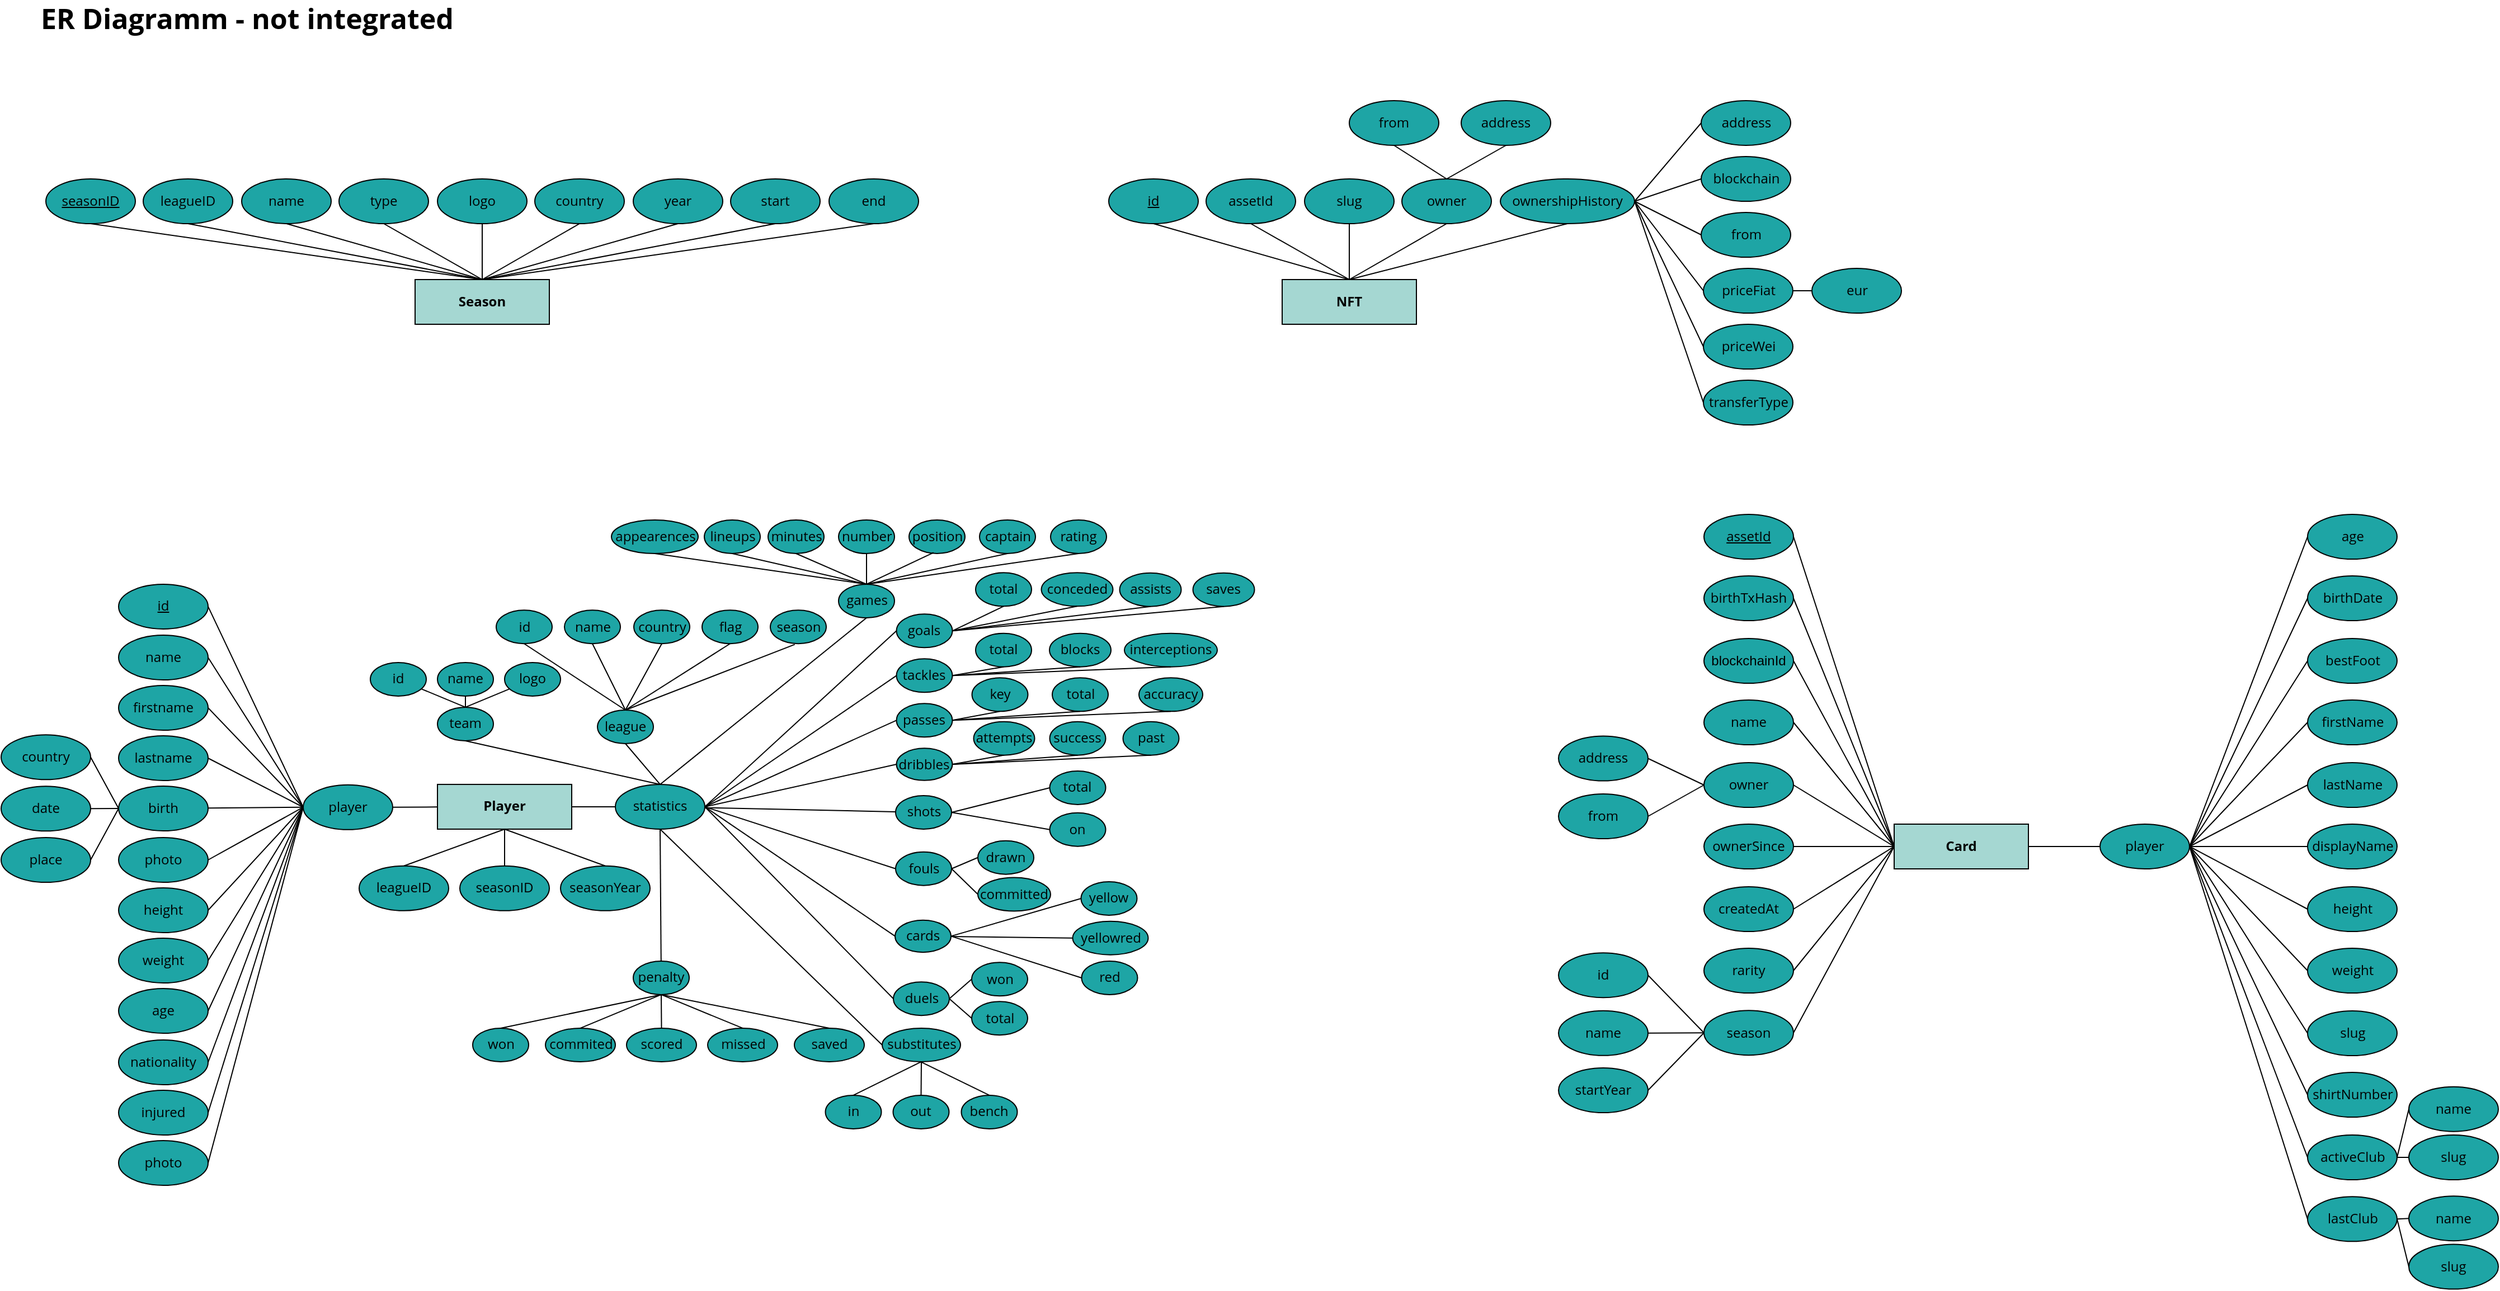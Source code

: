 <mxfile version="22.1.7" type="device">
  <diagram id="i9AFECZUohdcn_ntyj4q" name="Seite-1">
    <mxGraphModel dx="2607" dy="1342" grid="0" gridSize="10" guides="1" tooltips="1" connect="1" arrows="1" fold="1" page="1" pageScale="1" pageWidth="2500" pageHeight="1300" math="0" shadow="0">
      <root>
        <mxCell id="0" />
        <mxCell id="1" parent="0" />
        <mxCell id="RrYDVx2lHr9lMabAJrdJ-11" value="&lt;font style=&quot;font-size: 25px;&quot;&gt;ER Diagramm - not integrated&lt;/font&gt;" style="text;html=1;strokeColor=none;fillColor=none;align=center;verticalAlign=middle;whiteSpace=wrap;rounded=0;fontFamily=Open Sans;fontSource=https%3A%2F%2Ffonts.googleapis.com%2Fcss%3Ffamily%3DOpen%2BSans;fontStyle=1" parent="1" vertex="1">
          <mxGeometry x="180" y="120" width="400" height="30" as="geometry" />
        </mxCell>
        <mxCell id="RrYDVx2lHr9lMabAJrdJ-20" value="" style="group" parent="1" vertex="1" connectable="0">
          <mxGeometry x="200" y="280" width="780" height="130" as="geometry" />
        </mxCell>
        <mxCell id="9K8fXc_CGupb1Yc-ZLWw-1" value="&lt;font data-font-src=&quot;https://fonts.googleapis.com/css?family=Open+Sans&quot; face=&quot;Open Sans&quot;&gt;&lt;b&gt;Season&lt;/b&gt;&lt;/font&gt;" style="rounded=0;whiteSpace=wrap;html=1;fillColor=#a5d7d2;" parent="RrYDVx2lHr9lMabAJrdJ-20" vertex="1">
          <mxGeometry x="330" y="90" width="120" height="40" as="geometry" />
        </mxCell>
        <mxCell id="RrYDVx2lHr9lMabAJrdJ-1" value="&lt;font data-font-src=&quot;https://fonts.googleapis.com/css?family=Open+Sans&quot; face=&quot;Open Sans&quot;&gt;name&lt;/font&gt;" style="ellipse;whiteSpace=wrap;html=1;fillColor=#1EA5A5;" parent="RrYDVx2lHr9lMabAJrdJ-20" vertex="1">
          <mxGeometry x="175" width="80" height="40" as="geometry" />
        </mxCell>
        <mxCell id="RrYDVx2lHr9lMabAJrdJ-8" style="edgeStyle=none;rounded=0;orthogonalLoop=1;jettySize=auto;html=1;entryX=0.5;entryY=1;entryDx=0;entryDy=0;fontFamily=Open Sans;fontSource=https%3A%2F%2Ffonts.googleapis.com%2Fcss%3Ffamily%3DOpen%2BSans;endArrow=none;endFill=0;exitX=0.5;exitY=0;exitDx=0;exitDy=0;" parent="RrYDVx2lHr9lMabAJrdJ-20" source="9K8fXc_CGupb1Yc-ZLWw-1" target="RrYDVx2lHr9lMabAJrdJ-1" edge="1">
          <mxGeometry relative="1" as="geometry" />
        </mxCell>
        <mxCell id="RrYDVx2lHr9lMabAJrdJ-2" value="&lt;font data-font-src=&quot;https://fonts.googleapis.com/css?family=Open+Sans&quot; face=&quot;Open Sans&quot;&gt;type&lt;/font&gt;" style="ellipse;whiteSpace=wrap;html=1;fillColor=#1EA5A5;" parent="RrYDVx2lHr9lMabAJrdJ-20" vertex="1">
          <mxGeometry x="262" width="80" height="40" as="geometry" />
        </mxCell>
        <mxCell id="RrYDVx2lHr9lMabAJrdJ-9" style="edgeStyle=none;rounded=0;orthogonalLoop=1;jettySize=auto;html=1;entryX=0.5;entryY=1;entryDx=0;entryDy=0;fontFamily=Open Sans;fontSource=https%3A%2F%2Ffonts.googleapis.com%2Fcss%3Ffamily%3DOpen%2BSans;endArrow=none;endFill=0;exitX=0.5;exitY=0;exitDx=0;exitDy=0;" parent="RrYDVx2lHr9lMabAJrdJ-20" source="9K8fXc_CGupb1Yc-ZLWw-1" target="RrYDVx2lHr9lMabAJrdJ-2" edge="1">
          <mxGeometry relative="1" as="geometry" />
        </mxCell>
        <mxCell id="RrYDVx2lHr9lMabAJrdJ-3" value="logo" style="ellipse;whiteSpace=wrap;html=1;fillColor=#1EA5A5;fontFamily=Open Sans;fontSource=https%3A%2F%2Ffonts.googleapis.com%2Fcss%3Ffamily%3DOpen%2BSans;" parent="RrYDVx2lHr9lMabAJrdJ-20" vertex="1">
          <mxGeometry x="350" width="80" height="40" as="geometry" />
        </mxCell>
        <mxCell id="RrYDVx2lHr9lMabAJrdJ-10" style="edgeStyle=none;rounded=0;orthogonalLoop=1;jettySize=auto;html=1;entryX=0.5;entryY=1;entryDx=0;entryDy=0;fontFamily=Open Sans;fontSource=https%3A%2F%2Ffonts.googleapis.com%2Fcss%3Ffamily%3DOpen%2BSans;endArrow=none;endFill=0;exitX=0.5;exitY=0;exitDx=0;exitDy=0;" parent="RrYDVx2lHr9lMabAJrdJ-20" source="9K8fXc_CGupb1Yc-ZLWw-1" target="RrYDVx2lHr9lMabAJrdJ-3" edge="1">
          <mxGeometry relative="1" as="geometry" />
        </mxCell>
        <mxCell id="RrYDVx2lHr9lMabAJrdJ-4" value="&lt;font data-font-src=&quot;https://fonts.googleapis.com/css?family=Open+Sans&quot; face=&quot;Open Sans&quot;&gt;leagueID&lt;/font&gt;" style="ellipse;whiteSpace=wrap;html=1;fillColor=#1EA5A5;" parent="RrYDVx2lHr9lMabAJrdJ-20" vertex="1">
          <mxGeometry x="87" width="80" height="40" as="geometry" />
        </mxCell>
        <mxCell id="RrYDVx2lHr9lMabAJrdJ-7" style="edgeStyle=none;rounded=0;orthogonalLoop=1;jettySize=auto;html=1;entryX=0.5;entryY=1;entryDx=0;entryDy=0;fontFamily=Open Sans;fontSource=https%3A%2F%2Ffonts.googleapis.com%2Fcss%3Ffamily%3DOpen%2BSans;exitX=0.5;exitY=0;exitDx=0;exitDy=0;endArrow=none;endFill=0;" parent="RrYDVx2lHr9lMabAJrdJ-20" source="9K8fXc_CGupb1Yc-ZLWw-1" target="RrYDVx2lHr9lMabAJrdJ-4" edge="1">
          <mxGeometry relative="1" as="geometry" />
        </mxCell>
        <mxCell id="RrYDVx2lHr9lMabAJrdJ-5" value="&lt;u&gt;&lt;font data-font-src=&quot;https://fonts.googleapis.com/css?family=Open+Sans&quot; face=&quot;Open Sans&quot;&gt;seasonID&lt;/font&gt;&lt;/u&gt;" style="ellipse;whiteSpace=wrap;html=1;fillColor=#1EA5A5;" parent="RrYDVx2lHr9lMabAJrdJ-20" vertex="1">
          <mxGeometry width="80" height="40" as="geometry" />
        </mxCell>
        <mxCell id="RrYDVx2lHr9lMabAJrdJ-6" style="rounded=0;orthogonalLoop=1;jettySize=auto;html=1;entryX=0.5;entryY=1;entryDx=0;entryDy=0;fontFamily=Open Sans;fontSource=https%3A%2F%2Ffonts.googleapis.com%2Fcss%3Ffamily%3DOpen%2BSans;exitX=0.5;exitY=0;exitDx=0;exitDy=0;endArrow=none;endFill=0;" parent="RrYDVx2lHr9lMabAJrdJ-20" source="9K8fXc_CGupb1Yc-ZLWw-1" target="RrYDVx2lHr9lMabAJrdJ-5" edge="1">
          <mxGeometry relative="1" as="geometry" />
        </mxCell>
        <mxCell id="RrYDVx2lHr9lMabAJrdJ-12" value="&lt;font data-font-src=&quot;https://fonts.googleapis.com/css?family=Open+Sans&quot; face=&quot;Open Sans&quot;&gt;country&lt;/font&gt;" style="ellipse;whiteSpace=wrap;html=1;fillColor=#1EA5A5;" parent="RrYDVx2lHr9lMabAJrdJ-20" vertex="1">
          <mxGeometry x="437" width="80" height="40" as="geometry" />
        </mxCell>
        <mxCell id="RrYDVx2lHr9lMabAJrdJ-16" style="edgeStyle=none;rounded=0;orthogonalLoop=1;jettySize=auto;html=1;entryX=0.5;entryY=1;entryDx=0;entryDy=0;fontFamily=Open Sans;fontSource=https%3A%2F%2Ffonts.googleapis.com%2Fcss%3Ffamily%3DOpen%2BSans;fontSize=17;endArrow=none;endFill=0;exitX=0.5;exitY=0;exitDx=0;exitDy=0;" parent="RrYDVx2lHr9lMabAJrdJ-20" source="9K8fXc_CGupb1Yc-ZLWw-1" target="RrYDVx2lHr9lMabAJrdJ-12" edge="1">
          <mxGeometry relative="1" as="geometry" />
        </mxCell>
        <mxCell id="RrYDVx2lHr9lMabAJrdJ-13" value="&lt;font data-font-src=&quot;https://fonts.googleapis.com/css?family=Open+Sans&quot; face=&quot;Open Sans&quot;&gt;year&lt;/font&gt;" style="ellipse;whiteSpace=wrap;html=1;fillColor=#1EA5A5;" parent="RrYDVx2lHr9lMabAJrdJ-20" vertex="1">
          <mxGeometry x="525" width="80" height="40" as="geometry" />
        </mxCell>
        <mxCell id="RrYDVx2lHr9lMabAJrdJ-17" style="edgeStyle=none;rounded=0;orthogonalLoop=1;jettySize=auto;html=1;entryX=0.5;entryY=1;entryDx=0;entryDy=0;fontFamily=Open Sans;fontSource=https%3A%2F%2Ffonts.googleapis.com%2Fcss%3Ffamily%3DOpen%2BSans;fontSize=17;endArrow=none;endFill=0;exitX=0.5;exitY=0;exitDx=0;exitDy=0;" parent="RrYDVx2lHr9lMabAJrdJ-20" source="9K8fXc_CGupb1Yc-ZLWw-1" target="RrYDVx2lHr9lMabAJrdJ-13" edge="1">
          <mxGeometry relative="1" as="geometry" />
        </mxCell>
        <mxCell id="RrYDVx2lHr9lMabAJrdJ-14" value="&lt;font data-font-src=&quot;https://fonts.googleapis.com/css?family=Open+Sans&quot; face=&quot;Open Sans&quot;&gt;start&lt;/font&gt;" style="ellipse;whiteSpace=wrap;html=1;fillColor=#1EA5A5;" parent="RrYDVx2lHr9lMabAJrdJ-20" vertex="1">
          <mxGeometry x="612" width="80" height="40" as="geometry" />
        </mxCell>
        <mxCell id="RrYDVx2lHr9lMabAJrdJ-18" style="edgeStyle=none;rounded=0;orthogonalLoop=1;jettySize=auto;html=1;entryX=0.5;entryY=1;entryDx=0;entryDy=0;fontFamily=Open Sans;fontSource=https%3A%2F%2Ffonts.googleapis.com%2Fcss%3Ffamily%3DOpen%2BSans;fontSize=17;endArrow=none;endFill=0;exitX=0.5;exitY=0;exitDx=0;exitDy=0;" parent="RrYDVx2lHr9lMabAJrdJ-20" source="9K8fXc_CGupb1Yc-ZLWw-1" target="RrYDVx2lHr9lMabAJrdJ-14" edge="1">
          <mxGeometry relative="1" as="geometry" />
        </mxCell>
        <mxCell id="RrYDVx2lHr9lMabAJrdJ-15" value="&lt;font data-font-src=&quot;https://fonts.googleapis.com/css?family=Open+Sans&quot; face=&quot;Open Sans&quot;&gt;end&lt;/font&gt;" style="ellipse;whiteSpace=wrap;html=1;fillColor=#1EA5A5;" parent="RrYDVx2lHr9lMabAJrdJ-20" vertex="1">
          <mxGeometry x="700" width="80" height="40" as="geometry" />
        </mxCell>
        <mxCell id="RrYDVx2lHr9lMabAJrdJ-19" style="edgeStyle=none;rounded=0;orthogonalLoop=1;jettySize=auto;html=1;entryX=0.5;entryY=1;entryDx=0;entryDy=0;fontFamily=Open Sans;fontSource=https%3A%2F%2Ffonts.googleapis.com%2Fcss%3Ffamily%3DOpen%2BSans;fontSize=17;endArrow=none;endFill=0;exitX=0.5;exitY=0;exitDx=0;exitDy=0;" parent="RrYDVx2lHr9lMabAJrdJ-20" source="9K8fXc_CGupb1Yc-ZLWw-1" target="RrYDVx2lHr9lMabAJrdJ-15" edge="1">
          <mxGeometry relative="1" as="geometry" />
        </mxCell>
        <mxCell id="RrYDVx2lHr9lMabAJrdJ-170" value="" style="group" parent="1" vertex="1" connectable="0">
          <mxGeometry x="1552" y="580" width="840" height="692.77" as="geometry" />
        </mxCell>
        <mxCell id="RrYDVx2lHr9lMabAJrdJ-92" value="&lt;font data-font-src=&quot;https://fonts.googleapis.com/css?family=Open+Sans&quot; face=&quot;Open Sans&quot;&gt;&lt;b&gt;Card&lt;/b&gt;&lt;/font&gt;" style="rounded=0;whiteSpace=wrap;html=1;fillColor=#a5d7d2;" parent="RrYDVx2lHr9lMabAJrdJ-170" vertex="1">
          <mxGeometry x="300" y="277" width="120" height="40" as="geometry" />
        </mxCell>
        <mxCell id="RrYDVx2lHr9lMabAJrdJ-93" style="edgeStyle=none;rounded=0;orthogonalLoop=1;jettySize=auto;html=1;startArrow=none;startFill=0;endArrow=none;endFill=0;exitX=1;exitY=0.5;exitDx=0;exitDy=0;entryX=0;entryY=0.5;entryDx=0;entryDy=0;" parent="RrYDVx2lHr9lMabAJrdJ-170" source="RrYDVx2lHr9lMabAJrdJ-94" target="RrYDVx2lHr9lMabAJrdJ-92" edge="1">
          <mxGeometry relative="1" as="geometry" />
        </mxCell>
        <mxCell id="RrYDVx2lHr9lMabAJrdJ-94" value="&lt;font data-font-src=&quot;https://fonts.googleapis.com/css?family=Open+Sans&quot; face=&quot;Open Sans&quot;&gt;&lt;u&gt;assetId&lt;/u&gt;&lt;/font&gt;" style="ellipse;whiteSpace=wrap;html=1;fillColor=#1EA5A5;" parent="RrYDVx2lHr9lMabAJrdJ-170" vertex="1">
          <mxGeometry x="130" width="80" height="40" as="geometry" />
        </mxCell>
        <mxCell id="RrYDVx2lHr9lMabAJrdJ-95" style="edgeStyle=none;rounded=0;orthogonalLoop=1;jettySize=auto;html=1;startArrow=none;startFill=0;endArrow=none;endFill=0;exitX=1;exitY=0.5;exitDx=0;exitDy=0;entryX=0;entryY=0.5;entryDx=0;entryDy=0;" parent="RrYDVx2lHr9lMabAJrdJ-170" source="RrYDVx2lHr9lMabAJrdJ-96" target="RrYDVx2lHr9lMabAJrdJ-92" edge="1">
          <mxGeometry relative="1" as="geometry" />
        </mxCell>
        <mxCell id="RrYDVx2lHr9lMabAJrdJ-96" value="&lt;font data-font-src=&quot;https://fonts.googleapis.com/css?family=Open+Sans&quot; face=&quot;Open Sans&quot;&gt;birthTxHash&lt;/font&gt;" style="ellipse;whiteSpace=wrap;html=1;fillColor=#1EA5A5;" parent="RrYDVx2lHr9lMabAJrdJ-170" vertex="1">
          <mxGeometry x="130" y="55" width="80" height="40" as="geometry" />
        </mxCell>
        <mxCell id="RrYDVx2lHr9lMabAJrdJ-97" style="edgeStyle=none;rounded=0;orthogonalLoop=1;jettySize=auto;html=1;startArrow=none;startFill=0;endArrow=none;endFill=0;exitX=1;exitY=0.5;exitDx=0;exitDy=0;entryX=0;entryY=0.5;entryDx=0;entryDy=0;" parent="RrYDVx2lHr9lMabAJrdJ-170" source="RrYDVx2lHr9lMabAJrdJ-98" target="RrYDVx2lHr9lMabAJrdJ-92" edge="1">
          <mxGeometry relative="1" as="geometry" />
        </mxCell>
        <mxCell id="RrYDVx2lHr9lMabAJrdJ-98" value="blockchainId" style="ellipse;whiteSpace=wrap;html=1;fillColor=#1EA5A5;" parent="RrYDVx2lHr9lMabAJrdJ-170" vertex="1">
          <mxGeometry x="130" y="111" width="80" height="40" as="geometry" />
        </mxCell>
        <mxCell id="RrYDVx2lHr9lMabAJrdJ-99" style="edgeStyle=none;rounded=0;orthogonalLoop=1;jettySize=auto;html=1;startArrow=none;startFill=0;endArrow=none;endFill=0;exitX=1;exitY=0.5;exitDx=0;exitDy=0;entryX=0;entryY=0.5;entryDx=0;entryDy=0;" parent="RrYDVx2lHr9lMabAJrdJ-170" source="RrYDVx2lHr9lMabAJrdJ-100" target="RrYDVx2lHr9lMabAJrdJ-92" edge="1">
          <mxGeometry relative="1" as="geometry" />
        </mxCell>
        <mxCell id="RrYDVx2lHr9lMabAJrdJ-100" value="&lt;font data-font-src=&quot;https://fonts.googleapis.com/css?family=Open+Sans&quot; face=&quot;Open Sans&quot;&gt;createdAt&lt;/font&gt;" style="ellipse;whiteSpace=wrap;html=1;fillColor=#1EA5A5;" parent="RrYDVx2lHr9lMabAJrdJ-170" vertex="1">
          <mxGeometry x="130" y="333" width="80" height="40" as="geometry" />
        </mxCell>
        <mxCell id="RrYDVx2lHr9lMabAJrdJ-103" style="edgeStyle=none;rounded=0;orthogonalLoop=1;jettySize=auto;html=1;startArrow=none;startFill=0;endArrow=none;endFill=0;exitX=1;exitY=0.5;exitDx=0;exitDy=0;entryX=0;entryY=0.5;entryDx=0;entryDy=0;" parent="RrYDVx2lHr9lMabAJrdJ-170" source="RrYDVx2lHr9lMabAJrdJ-104" target="RrYDVx2lHr9lMabAJrdJ-92" edge="1">
          <mxGeometry relative="1" as="geometry" />
        </mxCell>
        <mxCell id="RrYDVx2lHr9lMabAJrdJ-104" value="&lt;font data-font-src=&quot;https://fonts.googleapis.com/css?family=Open+Sans&quot; face=&quot;Open Sans&quot;&gt;name&lt;/font&gt;" style="ellipse;whiteSpace=wrap;html=1;fillColor=#1EA5A5;" parent="RrYDVx2lHr9lMabAJrdJ-170" vertex="1">
          <mxGeometry x="130" y="166" width="80" height="40" as="geometry" />
        </mxCell>
        <mxCell id="RrYDVx2lHr9lMabAJrdJ-105" style="edgeStyle=none;rounded=0;orthogonalLoop=1;jettySize=auto;html=1;startArrow=none;startFill=0;endArrow=none;endFill=0;exitX=1;exitY=0.5;exitDx=0;exitDy=0;entryX=0;entryY=0.5;entryDx=0;entryDy=0;" parent="RrYDVx2lHr9lMabAJrdJ-170" source="RrYDVx2lHr9lMabAJrdJ-106" target="RrYDVx2lHr9lMabAJrdJ-92" edge="1">
          <mxGeometry relative="1" as="geometry" />
        </mxCell>
        <mxCell id="RrYDVx2lHr9lMabAJrdJ-106" value="&lt;font data-font-src=&quot;https://fonts.googleapis.com/css?family=Open+Sans&quot; face=&quot;Open Sans&quot;&gt;owner&lt;/font&gt;" style="ellipse;whiteSpace=wrap;html=1;fillColor=#1EA5A5;" parent="RrYDVx2lHr9lMabAJrdJ-170" vertex="1">
          <mxGeometry x="130" y="222" width="80" height="40" as="geometry" />
        </mxCell>
        <mxCell id="RrYDVx2lHr9lMabAJrdJ-107" style="edgeStyle=none;rounded=0;orthogonalLoop=1;jettySize=auto;html=1;startArrow=none;startFill=0;endArrow=none;endFill=0;entryX=0;entryY=0.5;entryDx=0;entryDy=0;exitX=1;exitY=0.5;exitDx=0;exitDy=0;" parent="RrYDVx2lHr9lMabAJrdJ-170" source="RrYDVx2lHr9lMabAJrdJ-156" target="RrYDVx2lHr9lMabAJrdJ-106" edge="1">
          <mxGeometry relative="1" as="geometry">
            <mxPoint x="100.0" y="222.06" as="sourcePoint" />
          </mxGeometry>
        </mxCell>
        <mxCell id="RrYDVx2lHr9lMabAJrdJ-109" style="edgeStyle=none;rounded=0;orthogonalLoop=1;jettySize=auto;html=1;startArrow=none;startFill=0;endArrow=none;endFill=0;entryX=0;entryY=0.5;entryDx=0;entryDy=0;exitX=1;exitY=0.5;exitDx=0;exitDy=0;" parent="RrYDVx2lHr9lMabAJrdJ-170" source="RrYDVx2lHr9lMabAJrdJ-157" target="RrYDVx2lHr9lMabAJrdJ-106" edge="1">
          <mxGeometry relative="1" as="geometry">
            <mxPoint x="100.0" y="261.56" as="sourcePoint" />
          </mxGeometry>
        </mxCell>
        <mxCell id="RrYDVx2lHr9lMabAJrdJ-111" style="edgeStyle=none;rounded=0;orthogonalLoop=1;jettySize=auto;html=1;startArrow=none;startFill=0;endArrow=none;endFill=0;exitX=1;exitY=0.5;exitDx=0;exitDy=0;entryX=0;entryY=0.5;entryDx=0;entryDy=0;" parent="RrYDVx2lHr9lMabAJrdJ-170" source="RrYDVx2lHr9lMabAJrdJ-112" target="RrYDVx2lHr9lMabAJrdJ-92" edge="1">
          <mxGeometry relative="1" as="geometry" />
        </mxCell>
        <mxCell id="RrYDVx2lHr9lMabAJrdJ-112" value="&lt;font data-font-src=&quot;https://fonts.googleapis.com/css?family=Open+Sans&quot; face=&quot;Open Sans&quot;&gt;ownerSince&lt;/font&gt;" style="ellipse;whiteSpace=wrap;html=1;fillColor=#1EA5A5;" parent="RrYDVx2lHr9lMabAJrdJ-170" vertex="1">
          <mxGeometry x="130" y="277" width="80" height="40" as="geometry" />
        </mxCell>
        <mxCell id="RrYDVx2lHr9lMabAJrdJ-113" value="player" style="ellipse;whiteSpace=wrap;html=1;fillColor=#1EA5A5;rounded=0;fontFamily=Open Sans;fontSource=https%3A%2F%2Ffonts.googleapis.com%2Fcss%3Ffamily%3DOpen%2BSans;" parent="RrYDVx2lHr9lMabAJrdJ-170" vertex="1">
          <mxGeometry x="484" y="277" width="80" height="40" as="geometry" />
        </mxCell>
        <mxCell id="RrYDVx2lHr9lMabAJrdJ-91" style="edgeStyle=none;rounded=0;orthogonalLoop=1;jettySize=auto;html=1;startArrow=none;startFill=0;endArrow=none;endFill=0;" parent="RrYDVx2lHr9lMabAJrdJ-170" source="RrYDVx2lHr9lMabAJrdJ-92" target="RrYDVx2lHr9lMabAJrdJ-113" edge="1">
          <mxGeometry relative="1" as="geometry" />
        </mxCell>
        <mxCell id="RrYDVx2lHr9lMabAJrdJ-114" style="edgeStyle=none;rounded=0;orthogonalLoop=1;jettySize=auto;html=1;startArrow=none;startFill=0;endArrow=none;endFill=0;exitX=0;exitY=0.5;exitDx=0;exitDy=0;entryX=1;entryY=0.5;entryDx=0;entryDy=0;" parent="RrYDVx2lHr9lMabAJrdJ-170" source="RrYDVx2lHr9lMabAJrdJ-115" target="RrYDVx2lHr9lMabAJrdJ-113" edge="1">
          <mxGeometry relative="1" as="geometry" />
        </mxCell>
        <mxCell id="RrYDVx2lHr9lMabAJrdJ-115" value="age" style="ellipse;whiteSpace=wrap;html=1;fillColor=#1EA5A5;fontFamily=Open Sans;fontSource=https%3A%2F%2Ffonts.googleapis.com%2Fcss%3Ffamily%3DOpen%2BSans;flipV=1;flipH=1;" parent="RrYDVx2lHr9lMabAJrdJ-170" vertex="1">
          <mxGeometry x="669.5" width="80" height="40" as="geometry" />
        </mxCell>
        <mxCell id="RrYDVx2lHr9lMabAJrdJ-116" style="edgeStyle=none;rounded=0;orthogonalLoop=1;jettySize=auto;html=1;startArrow=none;startFill=0;endArrow=none;endFill=0;exitX=0;exitY=0.5;exitDx=0;exitDy=0;entryX=1;entryY=0.5;entryDx=0;entryDy=0;" parent="RrYDVx2lHr9lMabAJrdJ-170" source="RrYDVx2lHr9lMabAJrdJ-117" target="RrYDVx2lHr9lMabAJrdJ-113" edge="1">
          <mxGeometry relative="1" as="geometry" />
        </mxCell>
        <mxCell id="RrYDVx2lHr9lMabAJrdJ-117" value="birthDate" style="ellipse;whiteSpace=wrap;html=1;fillColor=#1EA5A5;fontFamily=Open Sans;fontSource=https%3A%2F%2Ffonts.googleapis.com%2Fcss%3Ffamily%3DOpen%2BSans;flipV=1;flipH=1;" parent="RrYDVx2lHr9lMabAJrdJ-170" vertex="1">
          <mxGeometry x="669.5" y="55" width="80" height="40" as="geometry" />
        </mxCell>
        <mxCell id="RrYDVx2lHr9lMabAJrdJ-118" style="edgeStyle=none;rounded=0;orthogonalLoop=1;jettySize=auto;html=1;entryX=1;entryY=0.5;entryDx=0;entryDy=0;startArrow=none;startFill=0;endArrow=none;endFill=0;exitX=0;exitY=0.5;exitDx=0;exitDy=0;" parent="RrYDVx2lHr9lMabAJrdJ-170" source="RrYDVx2lHr9lMabAJrdJ-119" target="RrYDVx2lHr9lMabAJrdJ-113" edge="1">
          <mxGeometry relative="1" as="geometry" />
        </mxCell>
        <mxCell id="RrYDVx2lHr9lMabAJrdJ-119" value="bestFoot" style="ellipse;whiteSpace=wrap;html=1;fillColor=#1EA5A5;fontFamily=Open Sans;fontSource=https%3A%2F%2Ffonts.googleapis.com%2Fcss%3Ffamily%3DOpen%2BSans;flipV=1;flipH=1;" parent="RrYDVx2lHr9lMabAJrdJ-170" vertex="1">
          <mxGeometry x="669.5" y="111" width="80" height="40" as="geometry" />
        </mxCell>
        <mxCell id="RrYDVx2lHr9lMabAJrdJ-120" style="edgeStyle=none;rounded=0;orthogonalLoop=1;jettySize=auto;html=1;entryX=1;entryY=0.5;entryDx=0;entryDy=0;startArrow=none;startFill=0;endArrow=none;endFill=0;exitX=0;exitY=0.5;exitDx=0;exitDy=0;" parent="RrYDVx2lHr9lMabAJrdJ-170" source="RrYDVx2lHr9lMabAJrdJ-121" target="RrYDVx2lHr9lMabAJrdJ-113" edge="1">
          <mxGeometry relative="1" as="geometry" />
        </mxCell>
        <mxCell id="RrYDVx2lHr9lMabAJrdJ-121" value="firstName" style="ellipse;whiteSpace=wrap;html=1;fillColor=#1EA5A5;fontFamily=Open Sans;fontSource=https%3A%2F%2Ffonts.googleapis.com%2Fcss%3Ffamily%3DOpen%2BSans;flipV=1;flipH=1;" parent="RrYDVx2lHr9lMabAJrdJ-170" vertex="1">
          <mxGeometry x="669.5" y="166" width="80" height="40" as="geometry" />
        </mxCell>
        <mxCell id="RrYDVx2lHr9lMabAJrdJ-122" style="edgeStyle=none;rounded=0;orthogonalLoop=1;jettySize=auto;html=1;startArrow=none;startFill=0;endArrow=none;endFill=0;exitX=0;exitY=0.5;exitDx=0;exitDy=0;entryX=1;entryY=0.5;entryDx=0;entryDy=0;" parent="RrYDVx2lHr9lMabAJrdJ-170" source="RrYDVx2lHr9lMabAJrdJ-123" target="RrYDVx2lHr9lMabAJrdJ-113" edge="1">
          <mxGeometry relative="1" as="geometry" />
        </mxCell>
        <mxCell id="RrYDVx2lHr9lMabAJrdJ-123" value="lastName" style="ellipse;whiteSpace=wrap;html=1;fillColor=#1EA5A5;fontFamily=Open Sans;fontSource=https%3A%2F%2Ffonts.googleapis.com%2Fcss%3Ffamily%3DOpen%2BSans;flipV=1;flipH=1;" parent="RrYDVx2lHr9lMabAJrdJ-170" vertex="1">
          <mxGeometry x="669.5" y="222" width="80" height="40" as="geometry" />
        </mxCell>
        <mxCell id="RrYDVx2lHr9lMabAJrdJ-124" style="edgeStyle=none;rounded=0;orthogonalLoop=1;jettySize=auto;html=1;startArrow=none;startFill=0;endArrow=none;endFill=0;exitX=0;exitY=0.5;exitDx=0;exitDy=0;entryX=1;entryY=0.5;entryDx=0;entryDy=0;" parent="RrYDVx2lHr9lMabAJrdJ-170" source="RrYDVx2lHr9lMabAJrdJ-125" target="RrYDVx2lHr9lMabAJrdJ-113" edge="1">
          <mxGeometry relative="1" as="geometry" />
        </mxCell>
        <mxCell id="RrYDVx2lHr9lMabAJrdJ-125" value="displayName" style="ellipse;whiteSpace=wrap;html=1;fillColor=#1EA5A5;fontFamily=Open Sans;fontSource=https%3A%2F%2Ffonts.googleapis.com%2Fcss%3Ffamily%3DOpen%2BSans;flipV=1;flipH=1;" parent="RrYDVx2lHr9lMabAJrdJ-170" vertex="1">
          <mxGeometry x="669.5" y="277" width="80" height="40" as="geometry" />
        </mxCell>
        <mxCell id="RrYDVx2lHr9lMabAJrdJ-126" style="edgeStyle=none;rounded=0;orthogonalLoop=1;jettySize=auto;html=1;startArrow=none;startFill=0;endArrow=none;endFill=0;exitX=0;exitY=0.5;exitDx=0;exitDy=0;entryX=1;entryY=0.5;entryDx=0;entryDy=0;" parent="RrYDVx2lHr9lMabAJrdJ-170" source="RrYDVx2lHr9lMabAJrdJ-127" target="RrYDVx2lHr9lMabAJrdJ-113" edge="1">
          <mxGeometry relative="1" as="geometry" />
        </mxCell>
        <mxCell id="RrYDVx2lHr9lMabAJrdJ-127" value="height" style="ellipse;whiteSpace=wrap;html=1;fillColor=#1EA5A5;fontFamily=Open Sans;fontSource=https%3A%2F%2Ffonts.googleapis.com%2Fcss%3Ffamily%3DOpen%2BSans;flipV=1;flipH=1;" parent="RrYDVx2lHr9lMabAJrdJ-170" vertex="1">
          <mxGeometry x="669.5" y="333" width="80" height="40" as="geometry" />
        </mxCell>
        <mxCell id="RrYDVx2lHr9lMabAJrdJ-128" style="edgeStyle=none;rounded=0;orthogonalLoop=1;jettySize=auto;html=1;startArrow=none;startFill=0;endArrow=none;endFill=0;exitX=0;exitY=0.5;exitDx=0;exitDy=0;entryX=1;entryY=0.5;entryDx=0;entryDy=0;" parent="RrYDVx2lHr9lMabAJrdJ-170" source="RrYDVx2lHr9lMabAJrdJ-129" target="RrYDVx2lHr9lMabAJrdJ-113" edge="1">
          <mxGeometry relative="1" as="geometry" />
        </mxCell>
        <mxCell id="RrYDVx2lHr9lMabAJrdJ-129" value="weight" style="ellipse;whiteSpace=wrap;html=1;fillColor=#1EA5A5;fontFamily=Open Sans;fontSource=https%3A%2F%2Ffonts.googleapis.com%2Fcss%3Ffamily%3DOpen%2BSans;flipV=1;flipH=1;" parent="RrYDVx2lHr9lMabAJrdJ-170" vertex="1">
          <mxGeometry x="669.5" y="388" width="80" height="40" as="geometry" />
        </mxCell>
        <mxCell id="RrYDVx2lHr9lMabAJrdJ-130" style="edgeStyle=none;rounded=0;orthogonalLoop=1;jettySize=auto;html=1;startArrow=none;startFill=0;endArrow=none;endFill=0;exitX=0;exitY=0.5;exitDx=0;exitDy=0;entryX=1;entryY=0.5;entryDx=0;entryDy=0;" parent="RrYDVx2lHr9lMabAJrdJ-170" source="RrYDVx2lHr9lMabAJrdJ-131" target="RrYDVx2lHr9lMabAJrdJ-113" edge="1">
          <mxGeometry relative="1" as="geometry" />
        </mxCell>
        <mxCell id="RrYDVx2lHr9lMabAJrdJ-131" value="slug" style="ellipse;whiteSpace=wrap;html=1;fillColor=#1EA5A5;fontFamily=Open Sans;fontSource=https%3A%2F%2Ffonts.googleapis.com%2Fcss%3Ffamily%3DOpen%2BSans;flipV=1;flipH=1;" parent="RrYDVx2lHr9lMabAJrdJ-170" vertex="1">
          <mxGeometry x="669.5" y="444" width="80" height="40" as="geometry" />
        </mxCell>
        <mxCell id="RrYDVx2lHr9lMabAJrdJ-132" style="edgeStyle=none;rounded=0;orthogonalLoop=1;jettySize=auto;html=1;startArrow=none;startFill=0;endArrow=none;endFill=0;exitX=0;exitY=0.5;exitDx=0;exitDy=0;entryX=1;entryY=0.5;entryDx=0;entryDy=0;" parent="RrYDVx2lHr9lMabAJrdJ-170" source="RrYDVx2lHr9lMabAJrdJ-133" target="RrYDVx2lHr9lMabAJrdJ-113" edge="1">
          <mxGeometry relative="1" as="geometry" />
        </mxCell>
        <mxCell id="RrYDVx2lHr9lMabAJrdJ-133" value="shirtNumber" style="ellipse;whiteSpace=wrap;html=1;fillColor=#1EA5A5;fontFamily=Open Sans;fontSource=https%3A%2F%2Ffonts.googleapis.com%2Fcss%3Ffamily%3DOpen%2BSans;flipV=1;flipH=1;" parent="RrYDVx2lHr9lMabAJrdJ-170" vertex="1">
          <mxGeometry x="669.5" y="499" width="80" height="40" as="geometry" />
        </mxCell>
        <mxCell id="RrYDVx2lHr9lMabAJrdJ-134" style="edgeStyle=none;rounded=0;orthogonalLoop=1;jettySize=auto;html=1;startArrow=none;startFill=0;endArrow=none;endFill=0;exitX=0;exitY=0.5;exitDx=0;exitDy=0;entryX=1;entryY=0.5;entryDx=0;entryDy=0;" parent="RrYDVx2lHr9lMabAJrdJ-170" source="RrYDVx2lHr9lMabAJrdJ-137" target="RrYDVx2lHr9lMabAJrdJ-113" edge="1">
          <mxGeometry relative="1" as="geometry" />
        </mxCell>
        <mxCell id="RrYDVx2lHr9lMabAJrdJ-137" value="activeClub" style="ellipse;whiteSpace=wrap;html=1;fillColor=#1EA5A5;fontFamily=Open Sans;fontSource=https%3A%2F%2Ffonts.googleapis.com%2Fcss%3Ffamily%3DOpen%2BSans;flipV=1;flipH=1;" parent="RrYDVx2lHr9lMabAJrdJ-170" vertex="1">
          <mxGeometry x="669.5" y="555" width="80" height="40" as="geometry" />
        </mxCell>
        <mxCell id="RrYDVx2lHr9lMabAJrdJ-138" style="edgeStyle=none;rounded=0;orthogonalLoop=1;jettySize=auto;html=1;startArrow=none;startFill=0;endArrow=none;endFill=0;exitX=0;exitY=0.5;exitDx=0;exitDy=0;entryX=1;entryY=0.5;entryDx=0;entryDy=0;" parent="RrYDVx2lHr9lMabAJrdJ-170" source="RrYDVx2lHr9lMabAJrdJ-141" target="RrYDVx2lHr9lMabAJrdJ-113" edge="1">
          <mxGeometry relative="1" as="geometry">
            <mxPoint x="540" y="331.25" as="targetPoint" />
          </mxGeometry>
        </mxCell>
        <mxCell id="RrYDVx2lHr9lMabAJrdJ-141" value="lastClub" style="ellipse;whiteSpace=wrap;html=1;fillColor=#1EA5A5;fontFamily=Open Sans;fontSource=https%3A%2F%2Ffonts.googleapis.com%2Fcss%3Ffamily%3DOpen%2BSans;flipV=1;flipH=1;" parent="RrYDVx2lHr9lMabAJrdJ-170" vertex="1">
          <mxGeometry x="669.5" y="610.18" width="80" height="40" as="geometry" />
        </mxCell>
        <mxCell id="RrYDVx2lHr9lMabAJrdJ-142" style="edgeStyle=none;rounded=0;orthogonalLoop=1;jettySize=auto;html=1;startArrow=none;startFill=0;endArrow=none;endFill=0;exitX=1;exitY=0.5;exitDx=0;exitDy=0;entryX=0;entryY=0.5;entryDx=0;entryDy=0;" parent="RrYDVx2lHr9lMabAJrdJ-170" source="RrYDVx2lHr9lMabAJrdJ-143" target="RrYDVx2lHr9lMabAJrdJ-92" edge="1">
          <mxGeometry relative="1" as="geometry" />
        </mxCell>
        <mxCell id="RrYDVx2lHr9lMabAJrdJ-143" value="&lt;font data-font-src=&quot;https://fonts.googleapis.com/css?family=Open+Sans&quot; face=&quot;Open Sans&quot;&gt;rarity&lt;/font&gt;" style="ellipse;whiteSpace=wrap;html=1;fillColor=#1EA5A5;" parent="RrYDVx2lHr9lMabAJrdJ-170" vertex="1">
          <mxGeometry x="130" y="388" width="80" height="40" as="geometry" />
        </mxCell>
        <mxCell id="RrYDVx2lHr9lMabAJrdJ-144" style="edgeStyle=none;rounded=0;orthogonalLoop=1;jettySize=auto;html=1;startArrow=none;startFill=0;endArrow=none;endFill=0;exitX=1;exitY=0.5;exitDx=0;exitDy=0;entryX=0;entryY=0.5;entryDx=0;entryDy=0;" parent="RrYDVx2lHr9lMabAJrdJ-170" source="RrYDVx2lHr9lMabAJrdJ-145" target="RrYDVx2lHr9lMabAJrdJ-92" edge="1">
          <mxGeometry relative="1" as="geometry" />
        </mxCell>
        <mxCell id="RrYDVx2lHr9lMabAJrdJ-145" value="&lt;font data-font-src=&quot;https://fonts.googleapis.com/css?family=Open+Sans&quot; face=&quot;Open Sans&quot;&gt;season&lt;/font&gt;" style="ellipse;whiteSpace=wrap;html=1;fillColor=#1EA5A5;" parent="RrYDVx2lHr9lMabAJrdJ-170" vertex="1">
          <mxGeometry x="130" y="443.59" width="80" height="40" as="geometry" />
        </mxCell>
        <mxCell id="RrYDVx2lHr9lMabAJrdJ-146" style="edgeStyle=none;rounded=0;orthogonalLoop=1;jettySize=auto;html=1;startArrow=none;startFill=0;endArrow=none;endFill=0;entryX=0;entryY=0.5;entryDx=0;entryDy=0;exitX=1;exitY=0.5;exitDx=0;exitDy=0;" parent="RrYDVx2lHr9lMabAJrdJ-170" source="RrYDVx2lHr9lMabAJrdJ-158" target="RrYDVx2lHr9lMabAJrdJ-145" edge="1">
          <mxGeometry relative="1" as="geometry" />
        </mxCell>
        <mxCell id="RrYDVx2lHr9lMabAJrdJ-148" style="edgeStyle=none;rounded=0;orthogonalLoop=1;jettySize=auto;html=1;startArrow=none;startFill=0;endArrow=none;endFill=0;exitX=1;exitY=0.5;exitDx=0;exitDy=0;entryX=0;entryY=0.5;entryDx=0;entryDy=0;" parent="RrYDVx2lHr9lMabAJrdJ-170" source="RrYDVx2lHr9lMabAJrdJ-159" target="RrYDVx2lHr9lMabAJrdJ-145" edge="1">
          <mxGeometry relative="1" as="geometry" />
        </mxCell>
        <mxCell id="RrYDVx2lHr9lMabAJrdJ-150" style="edgeStyle=none;rounded=0;orthogonalLoop=1;jettySize=auto;html=1;entryX=0;entryY=0.5;entryDx=0;entryDy=0;startArrow=none;startFill=0;endArrow=none;endFill=0;exitX=1;exitY=0.5;exitDx=0;exitDy=0;" parent="RrYDVx2lHr9lMabAJrdJ-170" source="RrYDVx2lHr9lMabAJrdJ-160" target="RrYDVx2lHr9lMabAJrdJ-145" edge="1">
          <mxGeometry relative="1" as="geometry" />
        </mxCell>
        <mxCell id="RrYDVx2lHr9lMabAJrdJ-152" value="name" style="ellipse;whiteSpace=wrap;html=1;fontFamily=Open Sans;fontSource=https%3A%2F%2Ffonts.googleapis.com%2Fcss%3Ffamily%3DOpen%2BSans;fillColor=#1EA5A5;" parent="RrYDVx2lHr9lMabAJrdJ-170" vertex="1">
          <mxGeometry x="760" y="511.82" width="80" height="40" as="geometry" />
        </mxCell>
        <mxCell id="RrYDVx2lHr9lMabAJrdJ-135" style="edgeStyle=none;rounded=0;orthogonalLoop=1;jettySize=auto;html=1;entryX=0;entryY=0.5;entryDx=0;entryDy=0;endArrow=none;endFill=0;exitX=1;exitY=0.5;exitDx=0;exitDy=0;" parent="RrYDVx2lHr9lMabAJrdJ-170" source="RrYDVx2lHr9lMabAJrdJ-137" target="RrYDVx2lHr9lMabAJrdJ-152" edge="1">
          <mxGeometry relative="1" as="geometry" />
        </mxCell>
        <mxCell id="RrYDVx2lHr9lMabAJrdJ-153" value="slug" style="ellipse;whiteSpace=wrap;html=1;fontFamily=Open Sans;fontSource=https%3A%2F%2Ffonts.googleapis.com%2Fcss%3Ffamily%3DOpen%2BSans;fillColor=#1EA5A5;" parent="RrYDVx2lHr9lMabAJrdJ-170" vertex="1">
          <mxGeometry x="760" y="555" width="80" height="40" as="geometry" />
        </mxCell>
        <mxCell id="RrYDVx2lHr9lMabAJrdJ-136" style="edgeStyle=none;rounded=0;orthogonalLoop=1;jettySize=auto;html=1;entryX=0;entryY=0.5;entryDx=0;entryDy=0;endArrow=none;endFill=0;exitX=1;exitY=0.5;exitDx=0;exitDy=0;" parent="RrYDVx2lHr9lMabAJrdJ-170" source="RrYDVx2lHr9lMabAJrdJ-137" target="RrYDVx2lHr9lMabAJrdJ-153" edge="1">
          <mxGeometry relative="1" as="geometry" />
        </mxCell>
        <mxCell id="RrYDVx2lHr9lMabAJrdJ-156" value="&lt;font data-font-src=&quot;https://fonts.googleapis.com/css?family=Open+Sans&quot; face=&quot;Open Sans&quot;&gt;address&lt;/font&gt;" style="ellipse;whiteSpace=wrap;html=1;fillColor=#1EA5A5;" parent="RrYDVx2lHr9lMabAJrdJ-170" vertex="1">
          <mxGeometry y="198.25" width="80" height="40" as="geometry" />
        </mxCell>
        <mxCell id="RrYDVx2lHr9lMabAJrdJ-157" value="&lt;font data-font-src=&quot;https://fonts.googleapis.com/css?family=Open+Sans&quot; face=&quot;Open Sans&quot;&gt;from&lt;/font&gt;" style="ellipse;whiteSpace=wrap;html=1;fillColor=#1EA5A5;" parent="RrYDVx2lHr9lMabAJrdJ-170" vertex="1">
          <mxGeometry y="250" width="80" height="40" as="geometry" />
        </mxCell>
        <mxCell id="RrYDVx2lHr9lMabAJrdJ-158" value="&lt;font data-font-src=&quot;https://fonts.googleapis.com/css?family=Open+Sans&quot; face=&quot;Open Sans&quot;&gt;id&lt;/font&gt;" style="ellipse;whiteSpace=wrap;html=1;fillColor=#1EA5A5;" parent="RrYDVx2lHr9lMabAJrdJ-170" vertex="1">
          <mxGeometry y="392.16" width="80" height="40" as="geometry" />
        </mxCell>
        <mxCell id="RrYDVx2lHr9lMabAJrdJ-159" value="&lt;font data-font-src=&quot;https://fonts.googleapis.com/css?family=Open+Sans&quot; face=&quot;Open Sans&quot;&gt;name&lt;/font&gt;" style="ellipse;whiteSpace=wrap;html=1;fillColor=#1EA5A5;" parent="RrYDVx2lHr9lMabAJrdJ-170" vertex="1">
          <mxGeometry y="443.91" width="80" height="40" as="geometry" />
        </mxCell>
        <mxCell id="RrYDVx2lHr9lMabAJrdJ-160" value="&lt;font data-font-src=&quot;https://fonts.googleapis.com/css?family=Open+Sans&quot; face=&quot;Open Sans&quot;&gt;startYear&lt;/font&gt;" style="ellipse;whiteSpace=wrap;html=1;fillColor=#1EA5A5;" parent="RrYDVx2lHr9lMabAJrdJ-170" vertex="1">
          <mxGeometry y="495.03" width="80" height="40" as="geometry" />
        </mxCell>
        <mxCell id="RrYDVx2lHr9lMabAJrdJ-168" value="name" style="ellipse;whiteSpace=wrap;html=1;fontFamily=Open Sans;fontSource=https%3A%2F%2Ffonts.googleapis.com%2Fcss%3Ffamily%3DOpen%2BSans;fillColor=#1EA5A5;" parent="RrYDVx2lHr9lMabAJrdJ-170" vertex="1">
          <mxGeometry x="760" y="609.59" width="80" height="40" as="geometry" />
        </mxCell>
        <mxCell id="RrYDVx2lHr9lMabAJrdJ-140" style="edgeStyle=none;rounded=0;orthogonalLoop=1;jettySize=auto;html=1;entryX=0;entryY=0.5;entryDx=0;entryDy=0;endArrow=none;endFill=0;exitX=1;exitY=0.5;exitDx=0;exitDy=0;" parent="RrYDVx2lHr9lMabAJrdJ-170" source="RrYDVx2lHr9lMabAJrdJ-141" target="RrYDVx2lHr9lMabAJrdJ-168" edge="1">
          <mxGeometry relative="1" as="geometry">
            <mxPoint x="768.5" y="689.11" as="targetPoint" />
          </mxGeometry>
        </mxCell>
        <mxCell id="RrYDVx2lHr9lMabAJrdJ-169" value="slug" style="ellipse;whiteSpace=wrap;html=1;fontFamily=Open Sans;fontSource=https%3A%2F%2Ffonts.googleapis.com%2Fcss%3Ffamily%3DOpen%2BSans;fillColor=#1EA5A5;" parent="RrYDVx2lHr9lMabAJrdJ-170" vertex="1">
          <mxGeometry x="760" y="652.77" width="80" height="40" as="geometry" />
        </mxCell>
        <mxCell id="RrYDVx2lHr9lMabAJrdJ-139" style="edgeStyle=none;rounded=0;orthogonalLoop=1;jettySize=auto;html=1;entryX=0;entryY=0.5;entryDx=0;entryDy=0;endArrow=none;endFill=0;exitX=1;exitY=0.5;exitDx=0;exitDy=0;" parent="RrYDVx2lHr9lMabAJrdJ-170" source="RrYDVx2lHr9lMabAJrdJ-141" target="RrYDVx2lHr9lMabAJrdJ-169" edge="1">
          <mxGeometry relative="1" as="geometry">
            <mxPoint x="768.5" y="649" as="targetPoint" />
          </mxGeometry>
        </mxCell>
        <mxCell id="RrYDVx2lHr9lMabAJrdJ-329" value="" style="group" parent="1" vertex="1" connectable="0">
          <mxGeometry x="160" y="585" width="1120.25" height="595.0" as="geometry" />
        </mxCell>
        <mxCell id="RrYDVx2lHr9lMabAJrdJ-171" value="Player" style="whiteSpace=wrap;html=1;fontFamily=Open Sans;fontSource=https%3A%2F%2Ffonts.googleapis.com%2Fcss%3Ffamily%3DOpen%2BSans;fontStyle=1;fillColor=#A5D7D2;" parent="RrYDVx2lHr9lMabAJrdJ-329" vertex="1">
          <mxGeometry x="390" y="236.47" width="120" height="40" as="geometry" />
        </mxCell>
        <mxCell id="RrYDVx2lHr9lMabAJrdJ-172" style="edgeStyle=none;rounded=0;orthogonalLoop=1;jettySize=auto;html=1;entryX=0.5;entryY=1;entryDx=0;entryDy=0;startArrow=none;startFill=0;endArrow=none;endFill=0;exitX=0.5;exitY=0;exitDx=0;exitDy=0;" parent="RrYDVx2lHr9lMabAJrdJ-329" source="RrYDVx2lHr9lMabAJrdJ-173" target="RrYDVx2lHr9lMabAJrdJ-171" edge="1">
          <mxGeometry relative="1" as="geometry" />
        </mxCell>
        <mxCell id="RrYDVx2lHr9lMabAJrdJ-173" value="leagueID" style="ellipse;whiteSpace=wrap;html=1;flipH=1;fontFamily=Open Sans;fontSource=https%3A%2F%2Ffonts.googleapis.com%2Fcss%3Ffamily%3DOpen%2BSans;fillColor=#1EA5A5;" parent="RrYDVx2lHr9lMabAJrdJ-329" vertex="1">
          <mxGeometry x="320" y="309.37" width="80" height="40" as="geometry" />
        </mxCell>
        <mxCell id="RrYDVx2lHr9lMabAJrdJ-174" style="edgeStyle=none;rounded=0;orthogonalLoop=1;jettySize=auto;html=1;entryX=0.5;entryY=1;entryDx=0;entryDy=0;startArrow=none;startFill=0;endArrow=none;endFill=0;" parent="RrYDVx2lHr9lMabAJrdJ-329" source="RrYDVx2lHr9lMabAJrdJ-175" target="RrYDVx2lHr9lMabAJrdJ-171" edge="1">
          <mxGeometry relative="1" as="geometry" />
        </mxCell>
        <mxCell id="RrYDVx2lHr9lMabAJrdJ-175" value="seasonID" style="ellipse;whiteSpace=wrap;html=1;flipH=1;fontFamily=Open Sans;fontSource=https%3A%2F%2Ffonts.googleapis.com%2Fcss%3Ffamily%3DOpen%2BSans;fillColor=#1EA5A5;" parent="RrYDVx2lHr9lMabAJrdJ-329" vertex="1">
          <mxGeometry x="410" y="309.37" width="80" height="40" as="geometry" />
        </mxCell>
        <mxCell id="RrYDVx2lHr9lMabAJrdJ-176" style="edgeStyle=none;rounded=0;orthogonalLoop=1;jettySize=auto;html=1;startArrow=none;startFill=0;endArrow=none;endFill=0;entryX=0.5;entryY=1;entryDx=0;entryDy=0;exitX=0.5;exitY=0;exitDx=0;exitDy=0;" parent="RrYDVx2lHr9lMabAJrdJ-329" source="RrYDVx2lHr9lMabAJrdJ-177" target="RrYDVx2lHr9lMabAJrdJ-171" edge="1">
          <mxGeometry relative="1" as="geometry" />
        </mxCell>
        <mxCell id="RrYDVx2lHr9lMabAJrdJ-177" value="seasonYear" style="ellipse;whiteSpace=wrap;html=1;flipH=1;fontFamily=Open Sans;fontSource=https%3A%2F%2Ffonts.googleapis.com%2Fcss%3Ffamily%3DOpen%2BSans;fillColor=#1EA5A5;" parent="RrYDVx2lHr9lMabAJrdJ-329" vertex="1">
          <mxGeometry x="500" y="309.37" width="80" height="40" as="geometry" />
        </mxCell>
        <mxCell id="RrYDVx2lHr9lMabAJrdJ-178" style="edgeStyle=none;rounded=0;orthogonalLoop=1;jettySize=auto;html=1;startArrow=none;startFill=0;endArrow=none;endFill=0;" parent="RrYDVx2lHr9lMabAJrdJ-329" source="RrYDVx2lHr9lMabAJrdJ-179" target="RrYDVx2lHr9lMabAJrdJ-171" edge="1">
          <mxGeometry relative="1" as="geometry" />
        </mxCell>
        <mxCell id="RrYDVx2lHr9lMabAJrdJ-179" value="player" style="ellipse;whiteSpace=wrap;html=1;fontFamily=Open Sans;fontSource=https%3A%2F%2Ffonts.googleapis.com%2Fcss%3Ffamily%3DOpen%2BSans;fillColor=#1EA5A5;" parent="RrYDVx2lHr9lMabAJrdJ-329" vertex="1">
          <mxGeometry x="270" y="236.87" width="80" height="40" as="geometry" />
        </mxCell>
        <mxCell id="RrYDVx2lHr9lMabAJrdJ-180" style="edgeStyle=none;rounded=0;orthogonalLoop=1;jettySize=auto;html=1;entryX=1;entryY=0.5;entryDx=0;entryDy=0;startArrow=none;startFill=0;endArrow=none;endFill=0;" parent="RrYDVx2lHr9lMabAJrdJ-329" source="RrYDVx2lHr9lMabAJrdJ-181" target="RrYDVx2lHr9lMabAJrdJ-171" edge="1">
          <mxGeometry relative="1" as="geometry" />
        </mxCell>
        <mxCell id="RrYDVx2lHr9lMabAJrdJ-181" value="statistics" style="ellipse;whiteSpace=wrap;html=1;fontFamily=Open Sans;fontSource=https%3A%2F%2Ffonts.googleapis.com%2Fcss%3Ffamily%3DOpen%2BSans;fillColor=#1EA5A5;" parent="RrYDVx2lHr9lMabAJrdJ-329" vertex="1">
          <mxGeometry x="549" y="236.47" width="80" height="40" as="geometry" />
        </mxCell>
        <mxCell id="RrYDVx2lHr9lMabAJrdJ-182" style="edgeStyle=none;rounded=0;orthogonalLoop=1;jettySize=auto;html=1;startArrow=none;startFill=0;endArrow=none;endFill=0;entryX=0;entryY=0.5;entryDx=0;entryDy=0;exitX=1;exitY=0.5;exitDx=0;exitDy=0;fontFamily=Open Sans;fontSource=https%3A%2F%2Ffonts.googleapis.com%2Fcss%3Ffamily%3DOpen%2BSans;" parent="RrYDVx2lHr9lMabAJrdJ-329" source="RrYDVx2lHr9lMabAJrdJ-183" target="RrYDVx2lHr9lMabAJrdJ-179" edge="1">
          <mxGeometry relative="1" as="geometry" />
        </mxCell>
        <mxCell id="RrYDVx2lHr9lMabAJrdJ-183" value="&lt;u&gt;id&lt;/u&gt;" style="ellipse;whiteSpace=wrap;html=1;fontFamily=Open Sans;fontSource=https%3A%2F%2Ffonts.googleapis.com%2Fcss%3Ffamily%3DOpen%2BSans;fillColor=#1EA5A5;" parent="RrYDVx2lHr9lMabAJrdJ-329" vertex="1">
          <mxGeometry x="105" y="57.47" width="80" height="40" as="geometry" />
        </mxCell>
        <mxCell id="RrYDVx2lHr9lMabAJrdJ-184" style="edgeStyle=none;rounded=0;orthogonalLoop=1;jettySize=auto;html=1;startArrow=none;startFill=0;endArrow=none;endFill=0;entryX=0;entryY=0.5;entryDx=0;entryDy=0;exitX=1;exitY=0.5;exitDx=0;exitDy=0;fontFamily=Open Sans;fontSource=https%3A%2F%2Ffonts.googleapis.com%2Fcss%3Ffamily%3DOpen%2BSans;" parent="RrYDVx2lHr9lMabAJrdJ-329" source="RrYDVx2lHr9lMabAJrdJ-185" target="RrYDVx2lHr9lMabAJrdJ-179" edge="1">
          <mxGeometry relative="1" as="geometry" />
        </mxCell>
        <mxCell id="RrYDVx2lHr9lMabAJrdJ-185" value="name" style="ellipse;whiteSpace=wrap;html=1;fontFamily=Open Sans;fontSource=https%3A%2F%2Ffonts.googleapis.com%2Fcss%3Ffamily%3DOpen%2BSans;fillColor=#1EA5A5;" parent="RrYDVx2lHr9lMabAJrdJ-329" vertex="1">
          <mxGeometry x="105" y="103" width="80" height="40" as="geometry" />
        </mxCell>
        <mxCell id="RrYDVx2lHr9lMabAJrdJ-186" style="edgeStyle=none;rounded=0;orthogonalLoop=1;jettySize=auto;html=1;entryX=0;entryY=0.5;entryDx=0;entryDy=0;startArrow=none;startFill=0;endArrow=none;endFill=0;exitX=1;exitY=0.5;exitDx=0;exitDy=0;fontFamily=Open Sans;fontSource=https%3A%2F%2Ffonts.googleapis.com%2Fcss%3Ffamily%3DOpen%2BSans;" parent="RrYDVx2lHr9lMabAJrdJ-329" source="RrYDVx2lHr9lMabAJrdJ-187" target="RrYDVx2lHr9lMabAJrdJ-179" edge="1">
          <mxGeometry relative="1" as="geometry" />
        </mxCell>
        <mxCell id="RrYDVx2lHr9lMabAJrdJ-187" value="firstname" style="ellipse;whiteSpace=wrap;html=1;fontFamily=Open Sans;fontSource=https%3A%2F%2Ffonts.googleapis.com%2Fcss%3Ffamily%3DOpen%2BSans;fillColor=#1EA5A5;" parent="RrYDVx2lHr9lMabAJrdJ-329" vertex="1">
          <mxGeometry x="105" y="148" width="80" height="40" as="geometry" />
        </mxCell>
        <mxCell id="RrYDVx2lHr9lMabAJrdJ-188" style="edgeStyle=none;rounded=0;orthogonalLoop=1;jettySize=auto;html=1;startArrow=none;startFill=0;endArrow=none;endFill=0;entryX=0;entryY=0.5;entryDx=0;entryDy=0;exitX=1;exitY=0.5;exitDx=0;exitDy=0;fontFamily=Open Sans;fontSource=https%3A%2F%2Ffonts.googleapis.com%2Fcss%3Ffamily%3DOpen%2BSans;" parent="RrYDVx2lHr9lMabAJrdJ-329" source="RrYDVx2lHr9lMabAJrdJ-189" target="RrYDVx2lHr9lMabAJrdJ-179" edge="1">
          <mxGeometry relative="1" as="geometry" />
        </mxCell>
        <mxCell id="RrYDVx2lHr9lMabAJrdJ-189" value="lastname" style="ellipse;whiteSpace=wrap;html=1;fontFamily=Open Sans;fontSource=https%3A%2F%2Ffonts.googleapis.com%2Fcss%3Ffamily%3DOpen%2BSans;fillColor=#1EA5A5;" parent="RrYDVx2lHr9lMabAJrdJ-329" vertex="1">
          <mxGeometry x="105" y="193" width="80" height="40" as="geometry" />
        </mxCell>
        <mxCell id="RrYDVx2lHr9lMabAJrdJ-190" style="edgeStyle=none;rounded=0;orthogonalLoop=1;jettySize=auto;html=1;startArrow=none;startFill=0;endArrow=none;endFill=0;exitX=1;exitY=0.5;exitDx=0;exitDy=0;entryX=0;entryY=0.5;entryDx=0;entryDy=0;fontFamily=Open Sans;fontSource=https%3A%2F%2Ffonts.googleapis.com%2Fcss%3Ffamily%3DOpen%2BSans;" parent="RrYDVx2lHr9lMabAJrdJ-329" source="RrYDVx2lHr9lMabAJrdJ-191" target="RrYDVx2lHr9lMabAJrdJ-179" edge="1">
          <mxGeometry relative="1" as="geometry" />
        </mxCell>
        <mxCell id="RrYDVx2lHr9lMabAJrdJ-191" value="age" style="ellipse;whiteSpace=wrap;html=1;fontFamily=Open Sans;fontSource=https%3A%2F%2Ffonts.googleapis.com%2Fcss%3Ffamily%3DOpen%2BSans;fillColor=#1EA5A5;" parent="RrYDVx2lHr9lMabAJrdJ-329" vertex="1">
          <mxGeometry x="105" y="419" width="80" height="40" as="geometry" />
        </mxCell>
        <mxCell id="RrYDVx2lHr9lMabAJrdJ-192" style="edgeStyle=none;rounded=0;orthogonalLoop=1;jettySize=auto;html=1;startArrow=none;startFill=0;endArrow=none;endFill=0;fontFamily=Open Sans;fontSource=https%3A%2F%2Ffonts.googleapis.com%2Fcss%3Ffamily%3DOpen%2BSans;entryX=0;entryY=0.5;entryDx=0;entryDy=0;" parent="RrYDVx2lHr9lMabAJrdJ-329" source="RrYDVx2lHr9lMabAJrdJ-193" target="RrYDVx2lHr9lMabAJrdJ-179" edge="1">
          <mxGeometry relative="1" as="geometry" />
        </mxCell>
        <mxCell id="RrYDVx2lHr9lMabAJrdJ-193" value="birth" style="ellipse;whiteSpace=wrap;html=1;fontFamily=Open Sans;fontSource=https%3A%2F%2Ffonts.googleapis.com%2Fcss%3Ffamily%3DOpen%2BSans;fillColor=#1EA5A5;" parent="RrYDVx2lHr9lMabAJrdJ-329" vertex="1">
          <mxGeometry x="105" y="238" width="80" height="40" as="geometry" />
        </mxCell>
        <mxCell id="RrYDVx2lHr9lMabAJrdJ-194" style="edgeStyle=none;rounded=0;orthogonalLoop=1;jettySize=auto;html=1;startArrow=none;startFill=0;endArrow=none;endFill=0;fontFamily=Open Sans;fontSource=https%3A%2F%2Ffonts.googleapis.com%2Fcss%3Ffamily%3DOpen%2BSans;entryX=0;entryY=0.5;entryDx=0;entryDy=0;" parent="RrYDVx2lHr9lMabAJrdJ-329" source="RrYDVx2lHr9lMabAJrdJ-195" target="RrYDVx2lHr9lMabAJrdJ-193" edge="1">
          <mxGeometry relative="1" as="geometry" />
        </mxCell>
        <mxCell id="RrYDVx2lHr9lMabAJrdJ-195" value="date" style="ellipse;whiteSpace=wrap;html=1;fontFamily=Open Sans;fontSource=https%3A%2F%2Ffonts.googleapis.com%2Fcss%3Ffamily%3DOpen%2BSans;fillColor=#1EA5A5;" parent="RrYDVx2lHr9lMabAJrdJ-329" vertex="1">
          <mxGeometry y="238.13" width="80" height="40" as="geometry" />
        </mxCell>
        <mxCell id="RrYDVx2lHr9lMabAJrdJ-196" style="edgeStyle=none;rounded=0;orthogonalLoop=1;jettySize=auto;html=1;startArrow=none;startFill=0;endArrow=none;endFill=0;exitX=1;exitY=0.5;exitDx=0;exitDy=0;entryX=0;entryY=0.5;entryDx=0;entryDy=0;fontFamily=Open Sans;fontSource=https%3A%2F%2Ffonts.googleapis.com%2Fcss%3Ffamily%3DOpen%2BSans;" parent="RrYDVx2lHr9lMabAJrdJ-329" source="RrYDVx2lHr9lMabAJrdJ-197" target="RrYDVx2lHr9lMabAJrdJ-179" edge="1">
          <mxGeometry relative="1" as="geometry" />
        </mxCell>
        <mxCell id="RrYDVx2lHr9lMabAJrdJ-197" value="height" style="ellipse;whiteSpace=wrap;html=1;fontFamily=Open Sans;fontSource=https%3A%2F%2Ffonts.googleapis.com%2Fcss%3Ffamily%3DOpen%2BSans;fillColor=#1EA5A5;" parent="RrYDVx2lHr9lMabAJrdJ-329" vertex="1">
          <mxGeometry x="105" y="329" width="80" height="40" as="geometry" />
        </mxCell>
        <mxCell id="RrYDVx2lHr9lMabAJrdJ-198" style="edgeStyle=none;rounded=0;orthogonalLoop=1;jettySize=auto;html=1;startArrow=none;startFill=0;endArrow=none;endFill=0;exitX=1;exitY=0.5;exitDx=0;exitDy=0;entryX=0;entryY=0.5;entryDx=0;entryDy=0;fontFamily=Open Sans;fontSource=https%3A%2F%2Ffonts.googleapis.com%2Fcss%3Ffamily%3DOpen%2BSans;" parent="RrYDVx2lHr9lMabAJrdJ-329" source="RrYDVx2lHr9lMabAJrdJ-199" target="RrYDVx2lHr9lMabAJrdJ-179" edge="1">
          <mxGeometry relative="1" as="geometry" />
        </mxCell>
        <mxCell id="RrYDVx2lHr9lMabAJrdJ-199" value="nationality" style="ellipse;whiteSpace=wrap;html=1;fontFamily=Open Sans;fontSource=https%3A%2F%2Ffonts.googleapis.com%2Fcss%3Ffamily%3DOpen%2BSans;fillColor=#1EA5A5;" parent="RrYDVx2lHr9lMabAJrdJ-329" vertex="1">
          <mxGeometry x="105" y="465" width="80" height="40" as="geometry" />
        </mxCell>
        <mxCell id="RrYDVx2lHr9lMabAJrdJ-200" style="edgeStyle=none;rounded=0;orthogonalLoop=1;jettySize=auto;html=1;startArrow=none;startFill=0;endArrow=none;endFill=0;entryX=0;entryY=0.5;entryDx=0;entryDy=0;exitX=1;exitY=0.5;exitDx=0;exitDy=0;fontFamily=Open Sans;fontSource=https%3A%2F%2Ffonts.googleapis.com%2Fcss%3Ffamily%3DOpen%2BSans;" parent="RrYDVx2lHr9lMabAJrdJ-329" source="RrYDVx2lHr9lMabAJrdJ-201" target="RrYDVx2lHr9lMabAJrdJ-193" edge="1">
          <mxGeometry relative="1" as="geometry" />
        </mxCell>
        <mxCell id="RrYDVx2lHr9lMabAJrdJ-201" value="place" style="ellipse;whiteSpace=wrap;html=1;fontFamily=Open Sans;fontSource=https%3A%2F%2Ffonts.googleapis.com%2Fcss%3Ffamily%3DOpen%2BSans;fillColor=#1EA5A5;" parent="RrYDVx2lHr9lMabAJrdJ-329" vertex="1">
          <mxGeometry y="284.0" width="80" height="40" as="geometry" />
        </mxCell>
        <mxCell id="RrYDVx2lHr9lMabAJrdJ-202" style="edgeStyle=none;rounded=0;orthogonalLoop=1;jettySize=auto;html=1;startArrow=none;startFill=0;endArrow=none;endFill=0;exitX=1;exitY=0.5;exitDx=0;exitDy=0;entryX=0;entryY=0.5;entryDx=0;entryDy=0;fontFamily=Open Sans;fontSource=https%3A%2F%2Ffonts.googleapis.com%2Fcss%3Ffamily%3DOpen%2BSans;" parent="RrYDVx2lHr9lMabAJrdJ-329" source="RrYDVx2lHr9lMabAJrdJ-203" target="RrYDVx2lHr9lMabAJrdJ-193" edge="1">
          <mxGeometry relative="1" as="geometry" />
        </mxCell>
        <mxCell id="RrYDVx2lHr9lMabAJrdJ-203" value="country" style="ellipse;whiteSpace=wrap;html=1;fontFamily=Open Sans;fontSource=https%3A%2F%2Ffonts.googleapis.com%2Fcss%3Ffamily%3DOpen%2BSans;fillColor=#1EA5A5;" parent="RrYDVx2lHr9lMabAJrdJ-329" vertex="1">
          <mxGeometry y="192.13" width="80" height="40" as="geometry" />
        </mxCell>
        <mxCell id="RrYDVx2lHr9lMabAJrdJ-204" style="edgeStyle=none;rounded=0;orthogonalLoop=1;jettySize=auto;html=1;startArrow=none;startFill=0;endArrow=none;endFill=0;exitX=1;exitY=0.5;exitDx=0;exitDy=0;entryX=0;entryY=0.5;entryDx=0;entryDy=0;fontFamily=Open Sans;fontSource=https%3A%2F%2Ffonts.googleapis.com%2Fcss%3Ffamily%3DOpen%2BSans;" parent="RrYDVx2lHr9lMabAJrdJ-329" source="RrYDVx2lHr9lMabAJrdJ-205" target="RrYDVx2lHr9lMabAJrdJ-179" edge="1">
          <mxGeometry relative="1" as="geometry" />
        </mxCell>
        <mxCell id="RrYDVx2lHr9lMabAJrdJ-205" value="photo" style="ellipse;whiteSpace=wrap;html=1;fontFamily=Open Sans;fontSource=https%3A%2F%2Ffonts.googleapis.com%2Fcss%3Ffamily%3DOpen%2BSans;fillColor=#1EA5A5;" parent="RrYDVx2lHr9lMabAJrdJ-329" vertex="1">
          <mxGeometry x="105" y="284" width="80" height="40" as="geometry" />
        </mxCell>
        <mxCell id="RrYDVx2lHr9lMabAJrdJ-206" style="edgeStyle=none;rounded=0;orthogonalLoop=1;jettySize=auto;html=1;startArrow=none;startFill=0;endArrow=none;endFill=0;exitX=0;exitY=0.5;exitDx=0;exitDy=0;entryX=1;entryY=0.5;entryDx=0;entryDy=0;" parent="RrYDVx2lHr9lMabAJrdJ-329" source="RrYDVx2lHr9lMabAJrdJ-211" target="RrYDVx2lHr9lMabAJrdJ-181" edge="1">
          <mxGeometry relative="1" as="geometry" />
        </mxCell>
        <mxCell id="RrYDVx2lHr9lMabAJrdJ-211" value="goals" style="ellipse;whiteSpace=wrap;html=1;fontFamily=Open Sans;fontSource=https%3A%2F%2Ffonts.googleapis.com%2Fcss%3Ffamily%3DOpen%2BSans;fillColor=#1EA5A5;" parent="RrYDVx2lHr9lMabAJrdJ-329" vertex="1">
          <mxGeometry x="800.25" y="84.17" width="50" height="30" as="geometry" />
        </mxCell>
        <mxCell id="RrYDVx2lHr9lMabAJrdJ-212" style="edgeStyle=none;rounded=0;orthogonalLoop=1;jettySize=auto;html=1;startArrow=none;startFill=0;endArrow=none;endFill=0;exitX=0;exitY=0.5;exitDx=0;exitDy=0;entryX=1;entryY=0.5;entryDx=0;entryDy=0;" parent="RrYDVx2lHr9lMabAJrdJ-329" source="RrYDVx2lHr9lMabAJrdJ-215" target="RrYDVx2lHr9lMabAJrdJ-181" edge="1">
          <mxGeometry relative="1" as="geometry" />
        </mxCell>
        <mxCell id="RrYDVx2lHr9lMabAJrdJ-215" value="duels" style="ellipse;whiteSpace=wrap;html=1;fontFamily=Open Sans;fontSource=https%3A%2F%2Ffonts.googleapis.com%2Fcss%3Ffamily%3DOpen%2BSans;fillColor=#1EA5A5;" parent="RrYDVx2lHr9lMabAJrdJ-329" vertex="1">
          <mxGeometry x="797.5" y="413.12" width="50" height="30" as="geometry" />
        </mxCell>
        <mxCell id="RrYDVx2lHr9lMabAJrdJ-216" style="edgeStyle=none;rounded=0;orthogonalLoop=1;jettySize=auto;html=1;startArrow=none;startFill=0;endArrow=none;endFill=0;exitX=0;exitY=0.5;exitDx=0;exitDy=0;entryX=0.5;entryY=1;entryDx=0;entryDy=0;" parent="RrYDVx2lHr9lMabAJrdJ-329" source="RrYDVx2lHr9lMabAJrdJ-220" target="RrYDVx2lHr9lMabAJrdJ-181" edge="1">
          <mxGeometry relative="1" as="geometry">
            <mxPoint x="805" y="454.47" as="sourcePoint" />
          </mxGeometry>
        </mxCell>
        <mxCell id="RrYDVx2lHr9lMabAJrdJ-219" style="edgeStyle=none;rounded=0;orthogonalLoop=1;jettySize=auto;html=1;entryX=0.5;entryY=0;entryDx=0;entryDy=0;endArrow=none;endFill=0;exitX=0.5;exitY=1;exitDx=0;exitDy=0;" parent="RrYDVx2lHr9lMabAJrdJ-329" target="RrYDVx2lHr9lMabAJrdJ-298" edge="1">
          <mxGeometry relative="1" as="geometry">
            <mxPoint x="821.75" y="484.47" as="sourcePoint" />
          </mxGeometry>
        </mxCell>
        <mxCell id="RrYDVx2lHr9lMabAJrdJ-220" value="substitutes" style="ellipse;whiteSpace=wrap;html=1;fontFamily=Open Sans;fontSource=https%3A%2F%2Ffonts.googleapis.com%2Fcss%3Ffamily%3DOpen%2BSans;fillColor=#1EA5A5;" parent="RrYDVx2lHr9lMabAJrdJ-329" vertex="1">
          <mxGeometry x="787.5" y="454.47" width="70" height="30" as="geometry" />
        </mxCell>
        <mxCell id="RrYDVx2lHr9lMabAJrdJ-221" style="edgeStyle=none;rounded=0;orthogonalLoop=1;jettySize=auto;html=1;entryX=0.5;entryY=1;entryDx=0;entryDy=0;startArrow=none;startFill=0;endArrow=none;endFill=0;" parent="RrYDVx2lHr9lMabAJrdJ-329" source="RrYDVx2lHr9lMabAJrdJ-227" target="RrYDVx2lHr9lMabAJrdJ-181" edge="1">
          <mxGeometry relative="1" as="geometry" />
        </mxCell>
        <mxCell id="RrYDVx2lHr9lMabAJrdJ-227" value="penalty" style="ellipse;whiteSpace=wrap;html=1;fontFamily=Open Sans;fontSource=https%3A%2F%2Ffonts.googleapis.com%2Fcss%3Ffamily%3DOpen%2BSans;fillColor=#1EA5A5;" parent="RrYDVx2lHr9lMabAJrdJ-329" vertex="1">
          <mxGeometry x="565" y="394.47" width="50" height="30" as="geometry" />
        </mxCell>
        <mxCell id="RrYDVx2lHr9lMabAJrdJ-228" style="edgeStyle=none;rounded=0;orthogonalLoop=1;jettySize=auto;html=1;startArrow=none;startFill=0;endArrow=none;endFill=0;exitX=0.5;exitY=1;exitDx=0;exitDy=0;entryX=0.5;entryY=0;entryDx=0;entryDy=0;" parent="RrYDVx2lHr9lMabAJrdJ-329" source="RrYDVx2lHr9lMabAJrdJ-234" target="RrYDVx2lHr9lMabAJrdJ-181" edge="1">
          <mxGeometry relative="1" as="geometry">
            <mxPoint x="595" y="204.47" as="sourcePoint" />
          </mxGeometry>
        </mxCell>
        <mxCell id="RrYDVx2lHr9lMabAJrdJ-234" value="league" style="ellipse;whiteSpace=wrap;html=1;fontFamily=Open Sans;fontSource=https%3A%2F%2Ffonts.googleapis.com%2Fcss%3Ffamily%3DOpen%2BSans;fillColor=#1EA5A5;" parent="RrYDVx2lHr9lMabAJrdJ-329" vertex="1">
          <mxGeometry x="533" y="170.0" width="50" height="30" as="geometry" />
        </mxCell>
        <mxCell id="RrYDVx2lHr9lMabAJrdJ-235" style="edgeStyle=none;rounded=0;orthogonalLoop=1;jettySize=auto;html=1;entryX=0.5;entryY=0;entryDx=0;entryDy=0;startArrow=none;startFill=0;endArrow=none;endFill=0;exitX=0.5;exitY=1;exitDx=0;exitDy=0;" parent="RrYDVx2lHr9lMabAJrdJ-329" source="RrYDVx2lHr9lMabAJrdJ-236" target="RrYDVx2lHr9lMabAJrdJ-181" edge="1">
          <mxGeometry relative="1" as="geometry" />
        </mxCell>
        <mxCell id="RrYDVx2lHr9lMabAJrdJ-236" value="team" style="ellipse;whiteSpace=wrap;html=1;fontFamily=Open Sans;fontSource=https%3A%2F%2Ffonts.googleapis.com%2Fcss%3Ffamily%3DOpen%2BSans;fillColor=#1EA5A5;" parent="RrYDVx2lHr9lMabAJrdJ-329" vertex="1">
          <mxGeometry x="390" y="167.47" width="50" height="30" as="geometry" />
        </mxCell>
        <mxCell id="RrYDVx2lHr9lMabAJrdJ-237" style="edgeStyle=none;rounded=0;orthogonalLoop=1;jettySize=auto;html=1;entryX=1;entryY=0.5;entryDx=0;entryDy=0;startArrow=none;startFill=0;endArrow=none;endFill=0;exitX=0;exitY=0.5;exitDx=0;exitDy=0;" parent="RrYDVx2lHr9lMabAJrdJ-329" source="RrYDVx2lHr9lMabAJrdJ-241" target="RrYDVx2lHr9lMabAJrdJ-181" edge="1">
          <mxGeometry relative="1" as="geometry" />
        </mxCell>
        <mxCell id="RrYDVx2lHr9lMabAJrdJ-241" value="cards" style="ellipse;whiteSpace=wrap;html=1;fontFamily=Open Sans;fontSource=https%3A%2F%2Ffonts.googleapis.com%2Fcss%3Ffamily%3DOpen%2BSans;fillColor=#1EA5A5;" parent="RrYDVx2lHr9lMabAJrdJ-329" vertex="1">
          <mxGeometry x="799" y="357.82" width="50" height="28.75" as="geometry" />
        </mxCell>
        <mxCell id="RrYDVx2lHr9lMabAJrdJ-242" style="edgeStyle=none;rounded=0;orthogonalLoop=1;jettySize=auto;html=1;startArrow=none;startFill=0;endArrow=none;endFill=0;exitX=0;exitY=0.5;exitDx=0;exitDy=0;entryX=1;entryY=0.5;entryDx=0;entryDy=0;" parent="RrYDVx2lHr9lMabAJrdJ-329" source="RrYDVx2lHr9lMabAJrdJ-246" target="RrYDVx2lHr9lMabAJrdJ-181" edge="1">
          <mxGeometry relative="1" as="geometry" />
        </mxCell>
        <mxCell id="RrYDVx2lHr9lMabAJrdJ-246" value="dribbles" style="ellipse;whiteSpace=wrap;html=1;fontFamily=Open Sans;fontSource=https%3A%2F%2Ffonts.googleapis.com%2Fcss%3Ffamily%3DOpen%2BSans;fillColor=#1EA5A5;" parent="RrYDVx2lHr9lMabAJrdJ-329" vertex="1">
          <mxGeometry x="800.25" y="204.17" width="50" height="28.75" as="geometry" />
        </mxCell>
        <mxCell id="RrYDVx2lHr9lMabAJrdJ-247" style="edgeStyle=none;rounded=0;orthogonalLoop=1;jettySize=auto;html=1;startArrow=none;startFill=0;endArrow=none;endFill=0;exitX=0;exitY=0.5;exitDx=0;exitDy=0;entryX=1;entryY=0.5;entryDx=0;entryDy=0;" parent="RrYDVx2lHr9lMabAJrdJ-329" source="RrYDVx2lHr9lMabAJrdJ-251" target="RrYDVx2lHr9lMabAJrdJ-181" edge="1">
          <mxGeometry relative="1" as="geometry" />
        </mxCell>
        <mxCell id="RrYDVx2lHr9lMabAJrdJ-251" value="passes" style="ellipse;whiteSpace=wrap;html=1;fontFamily=Open Sans;fontSource=https%3A%2F%2Ffonts.googleapis.com%2Fcss%3Ffamily%3DOpen%2BSans;fillColor=#1EA5A5;" parent="RrYDVx2lHr9lMabAJrdJ-329" vertex="1">
          <mxGeometry x="800.25" y="164.17" width="50" height="30" as="geometry" />
        </mxCell>
        <mxCell id="RrYDVx2lHr9lMabAJrdJ-252" style="edgeStyle=none;rounded=0;orthogonalLoop=1;jettySize=auto;html=1;startArrow=none;startFill=0;endArrow=none;endFill=0;" parent="RrYDVx2lHr9lMabAJrdJ-329" source="RrYDVx2lHr9lMabAJrdJ-255" target="RrYDVx2lHr9lMabAJrdJ-181" edge="1">
          <mxGeometry relative="1" as="geometry" />
        </mxCell>
        <mxCell id="RrYDVx2lHr9lMabAJrdJ-255" value="shots" style="ellipse;whiteSpace=wrap;html=1;fontFamily=Open Sans;fontSource=https%3A%2F%2Ffonts.googleapis.com%2Fcss%3Ffamily%3DOpen%2BSans;fillColor=#1EA5A5;" parent="RrYDVx2lHr9lMabAJrdJ-329" vertex="1">
          <mxGeometry x="799.5" y="246.47" width="50" height="30" as="geometry" />
        </mxCell>
        <mxCell id="RrYDVx2lHr9lMabAJrdJ-256" style="edgeStyle=none;rounded=0;orthogonalLoop=1;jettySize=auto;html=1;startArrow=none;startFill=0;endArrow=none;endFill=0;exitX=0;exitY=0.5;exitDx=0;exitDy=0;entryX=1;entryY=0.5;entryDx=0;entryDy=0;" parent="RrYDVx2lHr9lMabAJrdJ-329" source="RrYDVx2lHr9lMabAJrdJ-259" target="RrYDVx2lHr9lMabAJrdJ-181" edge="1">
          <mxGeometry relative="1" as="geometry">
            <mxPoint x="755" y="314.47" as="sourcePoint" />
          </mxGeometry>
        </mxCell>
        <mxCell id="RrYDVx2lHr9lMabAJrdJ-259" value="fouls" style="ellipse;whiteSpace=wrap;html=1;fontFamily=Open Sans;fontSource=https%3A%2F%2Ffonts.googleapis.com%2Fcss%3Ffamily%3DOpen%2BSans;fillColor=#1EA5A5;" parent="RrYDVx2lHr9lMabAJrdJ-329" vertex="1">
          <mxGeometry x="799.5" y="296.87" width="50" height="30" as="geometry" />
        </mxCell>
        <mxCell id="RrYDVx2lHr9lMabAJrdJ-260" style="edgeStyle=none;rounded=0;orthogonalLoop=1;jettySize=auto;html=1;startArrow=none;startFill=0;endArrow=none;endFill=0;exitX=0.5;exitY=1;exitDx=0;exitDy=0;entryX=0.5;entryY=0;entryDx=0;entryDy=0;" parent="RrYDVx2lHr9lMabAJrdJ-329" source="RrYDVx2lHr9lMabAJrdJ-268" target="RrYDVx2lHr9lMabAJrdJ-181" edge="1">
          <mxGeometry relative="1" as="geometry" />
        </mxCell>
        <mxCell id="RrYDVx2lHr9lMabAJrdJ-268" value="games" style="ellipse;whiteSpace=wrap;html=1;fontFamily=Open Sans;fontSource=https%3A%2F%2Ffonts.googleapis.com%2Fcss%3Ffamily%3DOpen%2BSans;fillColor=#1EA5A5;" parent="RrYDVx2lHr9lMabAJrdJ-329" vertex="1">
          <mxGeometry x="748.5" y="57.47" width="50" height="30" as="geometry" />
        </mxCell>
        <mxCell id="RrYDVx2lHr9lMabAJrdJ-269" style="edgeStyle=none;rounded=0;orthogonalLoop=1;jettySize=auto;html=1;startArrow=none;startFill=0;endArrow=none;endFill=0;exitX=0;exitY=0.5;exitDx=0;exitDy=0;entryX=1;entryY=0.5;entryDx=0;entryDy=0;" parent="RrYDVx2lHr9lMabAJrdJ-329" source="RrYDVx2lHr9lMabAJrdJ-273" target="RrYDVx2lHr9lMabAJrdJ-181" edge="1">
          <mxGeometry relative="1" as="geometry" />
        </mxCell>
        <mxCell id="RrYDVx2lHr9lMabAJrdJ-273" value="tackles" style="ellipse;whiteSpace=wrap;html=1;fontFamily=Open Sans;fontSource=https%3A%2F%2Ffonts.googleapis.com%2Fcss%3Ffamily%3DOpen%2BSans;fillColor=#1EA5A5;" parent="RrYDVx2lHr9lMabAJrdJ-329" vertex="1">
          <mxGeometry x="800.25" y="124.17" width="50" height="30" as="geometry" />
        </mxCell>
        <mxCell id="RrYDVx2lHr9lMabAJrdJ-274" style="edgeStyle=none;rounded=0;orthogonalLoop=1;jettySize=auto;html=1;endArrow=none;endFill=0;entryX=0.5;entryY=0;entryDx=0;entryDy=0;" parent="RrYDVx2lHr9lMabAJrdJ-329" source="RrYDVx2lHr9lMabAJrdJ-275" target="RrYDVx2lHr9lMabAJrdJ-236" edge="1">
          <mxGeometry relative="1" as="geometry" />
        </mxCell>
        <mxCell id="RrYDVx2lHr9lMabAJrdJ-275" value="id" style="ellipse;whiteSpace=wrap;html=1;fontFamily=Open Sans;fontSource=https%3A%2F%2Ffonts.googleapis.com%2Fcss%3Ffamily%3DOpen%2BSans;fillColor=#1EA5A5;" parent="RrYDVx2lHr9lMabAJrdJ-329" vertex="1">
          <mxGeometry x="330" y="127.47" width="50" height="30" as="geometry" />
        </mxCell>
        <mxCell id="RrYDVx2lHr9lMabAJrdJ-276" style="edgeStyle=none;rounded=0;orthogonalLoop=1;jettySize=auto;html=1;endArrow=none;endFill=0;" parent="RrYDVx2lHr9lMabAJrdJ-329" source="RrYDVx2lHr9lMabAJrdJ-277" target="RrYDVx2lHr9lMabAJrdJ-236" edge="1">
          <mxGeometry relative="1" as="geometry" />
        </mxCell>
        <mxCell id="RrYDVx2lHr9lMabAJrdJ-277" value="name" style="ellipse;whiteSpace=wrap;html=1;fontFamily=Open Sans;fontSource=https%3A%2F%2Ffonts.googleapis.com%2Fcss%3Ffamily%3DOpen%2BSans;fillColor=#1EA5A5;" parent="RrYDVx2lHr9lMabAJrdJ-329" vertex="1">
          <mxGeometry x="390" y="127.47" width="50" height="30" as="geometry" />
        </mxCell>
        <mxCell id="RrYDVx2lHr9lMabAJrdJ-278" style="edgeStyle=none;rounded=0;orthogonalLoop=1;jettySize=auto;html=1;entryX=0.5;entryY=0;entryDx=0;entryDy=0;endArrow=none;endFill=0;" parent="RrYDVx2lHr9lMabAJrdJ-329" source="RrYDVx2lHr9lMabAJrdJ-279" target="RrYDVx2lHr9lMabAJrdJ-236" edge="1">
          <mxGeometry relative="1" as="geometry">
            <mxPoint x="422.5" y="167.47" as="targetPoint" />
          </mxGeometry>
        </mxCell>
        <mxCell id="RrYDVx2lHr9lMabAJrdJ-279" value="logo" style="ellipse;whiteSpace=wrap;html=1;fontFamily=Open Sans;fontSource=https%3A%2F%2Ffonts.googleapis.com%2Fcss%3Ffamily%3DOpen%2BSans;fillColor=#1EA5A5;" parent="RrYDVx2lHr9lMabAJrdJ-329" vertex="1">
          <mxGeometry x="450" y="127.47" width="50" height="30" as="geometry" />
        </mxCell>
        <mxCell id="RrYDVx2lHr9lMabAJrdJ-280" value="id" style="ellipse;whiteSpace=wrap;html=1;fontFamily=Open Sans;fontSource=https%3A%2F%2Ffonts.googleapis.com%2Fcss%3Ffamily%3DOpen%2BSans;fillColor=#1EA5A5;" parent="RrYDVx2lHr9lMabAJrdJ-329" vertex="1">
          <mxGeometry x="442.5" y="80.62" width="50" height="30" as="geometry" />
        </mxCell>
        <mxCell id="RrYDVx2lHr9lMabAJrdJ-229" style="edgeStyle=none;rounded=0;orthogonalLoop=1;jettySize=auto;html=1;entryX=0.5;entryY=1;entryDx=0;entryDy=0;endArrow=none;endFill=0;exitX=0.5;exitY=0;exitDx=0;exitDy=0;" parent="RrYDVx2lHr9lMabAJrdJ-329" source="RrYDVx2lHr9lMabAJrdJ-234" target="RrYDVx2lHr9lMabAJrdJ-280" edge="1">
          <mxGeometry relative="1" as="geometry" />
        </mxCell>
        <mxCell id="RrYDVx2lHr9lMabAJrdJ-281" value="name" style="ellipse;whiteSpace=wrap;html=1;fontFamily=Open Sans;fontSource=https%3A%2F%2Ffonts.googleapis.com%2Fcss%3Ffamily%3DOpen%2BSans;fillColor=#1EA5A5;" parent="RrYDVx2lHr9lMabAJrdJ-329" vertex="1">
          <mxGeometry x="503.5" y="80.62" width="50" height="30" as="geometry" />
        </mxCell>
        <mxCell id="RrYDVx2lHr9lMabAJrdJ-230" style="edgeStyle=none;rounded=0;orthogonalLoop=1;jettySize=auto;html=1;entryX=0.5;entryY=1;entryDx=0;entryDy=0;endArrow=none;endFill=0;exitX=0.5;exitY=0;exitDx=0;exitDy=0;" parent="RrYDVx2lHr9lMabAJrdJ-329" source="RrYDVx2lHr9lMabAJrdJ-234" target="RrYDVx2lHr9lMabAJrdJ-281" edge="1">
          <mxGeometry relative="1" as="geometry">
            <mxPoint x="565" y="134.47" as="sourcePoint" />
          </mxGeometry>
        </mxCell>
        <mxCell id="RrYDVx2lHr9lMabAJrdJ-282" value="country" style="ellipse;whiteSpace=wrap;html=1;fontFamily=Open Sans;fontSource=https%3A%2F%2Ffonts.googleapis.com%2Fcss%3Ffamily%3DOpen%2BSans;fillColor=#1EA5A5;" parent="RrYDVx2lHr9lMabAJrdJ-329" vertex="1">
          <mxGeometry x="565.5" y="80.62" width="50" height="30" as="geometry" />
        </mxCell>
        <mxCell id="RrYDVx2lHr9lMabAJrdJ-231" style="edgeStyle=none;rounded=0;orthogonalLoop=1;jettySize=auto;html=1;endArrow=none;endFill=0;entryX=0.5;entryY=1;entryDx=0;entryDy=0;exitX=0.5;exitY=0;exitDx=0;exitDy=0;" parent="RrYDVx2lHr9lMabAJrdJ-329" source="RrYDVx2lHr9lMabAJrdJ-234" target="RrYDVx2lHr9lMabAJrdJ-282" edge="1">
          <mxGeometry relative="1" as="geometry">
            <mxPoint x="595" y="124.47" as="targetPoint" />
          </mxGeometry>
        </mxCell>
        <mxCell id="RrYDVx2lHr9lMabAJrdJ-283" value="flag" style="ellipse;whiteSpace=wrap;html=1;fontFamily=Open Sans;fontSource=https%3A%2F%2Ffonts.googleapis.com%2Fcss%3Ffamily%3DOpen%2BSans;fillColor=#1EA5A5;" parent="RrYDVx2lHr9lMabAJrdJ-329" vertex="1">
          <mxGeometry x="626.5" y="80.62" width="50" height="30" as="geometry" />
        </mxCell>
        <mxCell id="RrYDVx2lHr9lMabAJrdJ-232" style="edgeStyle=none;rounded=0;orthogonalLoop=1;jettySize=auto;html=1;entryX=0.5;entryY=1;entryDx=0;entryDy=0;endArrow=none;endFill=0;exitX=0.5;exitY=0;exitDx=0;exitDy=0;" parent="RrYDVx2lHr9lMabAJrdJ-329" source="RrYDVx2lHr9lMabAJrdJ-234" target="RrYDVx2lHr9lMabAJrdJ-283" edge="1">
          <mxGeometry relative="1" as="geometry" />
        </mxCell>
        <mxCell id="RrYDVx2lHr9lMabAJrdJ-284" value="season" style="ellipse;whiteSpace=wrap;html=1;fontFamily=Open Sans;fontSource=https%3A%2F%2Ffonts.googleapis.com%2Fcss%3Ffamily%3DOpen%2BSans;fillColor=#1EA5A5;" parent="RrYDVx2lHr9lMabAJrdJ-329" vertex="1">
          <mxGeometry x="687.5" y="80.62" width="50" height="30" as="geometry" />
        </mxCell>
        <mxCell id="RrYDVx2lHr9lMabAJrdJ-233" style="edgeStyle=none;rounded=0;orthogonalLoop=1;jettySize=auto;html=1;entryX=0.437;entryY=1.024;entryDx=0;entryDy=0;entryPerimeter=0;endArrow=none;endFill=0;exitX=0.5;exitY=0;exitDx=0;exitDy=0;" parent="RrYDVx2lHr9lMabAJrdJ-329" source="RrYDVx2lHr9lMabAJrdJ-234" target="RrYDVx2lHr9lMabAJrdJ-284" edge="1">
          <mxGeometry relative="1" as="geometry" />
        </mxCell>
        <mxCell id="RrYDVx2lHr9lMabAJrdJ-285" value="appearences" style="ellipse;whiteSpace=wrap;html=1;fontFamily=Open Sans;fontSource=https%3A%2F%2Ffonts.googleapis.com%2Fcss%3Ffamily%3DOpen%2BSans;fillColor=#1EA5A5;" parent="RrYDVx2lHr9lMabAJrdJ-329" vertex="1">
          <mxGeometry x="545.5" width="77.5" height="30" as="geometry" />
        </mxCell>
        <mxCell id="RrYDVx2lHr9lMabAJrdJ-261" style="edgeStyle=none;rounded=0;orthogonalLoop=1;jettySize=auto;html=1;entryX=0.5;entryY=1;entryDx=0;entryDy=0;endArrow=none;endFill=0;exitX=0.5;exitY=0;exitDx=0;exitDy=0;" parent="RrYDVx2lHr9lMabAJrdJ-329" source="RrYDVx2lHr9lMabAJrdJ-268" target="RrYDVx2lHr9lMabAJrdJ-285" edge="1">
          <mxGeometry relative="1" as="geometry" />
        </mxCell>
        <mxCell id="RrYDVx2lHr9lMabAJrdJ-286" value="lineups" style="ellipse;whiteSpace=wrap;html=1;fontFamily=Open Sans;fontSource=https%3A%2F%2Ffonts.googleapis.com%2Fcss%3Ffamily%3DOpen%2BSans;fillColor=#1EA5A5;" parent="RrYDVx2lHr9lMabAJrdJ-329" vertex="1">
          <mxGeometry x="628.5" y="1.137e-13" width="50" height="30" as="geometry" />
        </mxCell>
        <mxCell id="RrYDVx2lHr9lMabAJrdJ-262" style="edgeStyle=none;rounded=0;orthogonalLoop=1;jettySize=auto;html=1;entryX=0.5;entryY=1;entryDx=0;entryDy=0;endArrow=none;endFill=0;exitX=0.5;exitY=0;exitDx=0;exitDy=0;" parent="RrYDVx2lHr9lMabAJrdJ-329" source="RrYDVx2lHr9lMabAJrdJ-268" target="RrYDVx2lHr9lMabAJrdJ-286" edge="1">
          <mxGeometry relative="1" as="geometry">
            <mxPoint x="785" y="34.47" as="sourcePoint" />
          </mxGeometry>
        </mxCell>
        <mxCell id="RrYDVx2lHr9lMabAJrdJ-287" value="minutes" style="ellipse;whiteSpace=wrap;html=1;fontFamily=Open Sans;fontSource=https%3A%2F%2Ffonts.googleapis.com%2Fcss%3Ffamily%3DOpen%2BSans;fillColor=#1EA5A5;" parent="RrYDVx2lHr9lMabAJrdJ-329" vertex="1">
          <mxGeometry x="685.5" y="1.137e-13" width="50" height="30" as="geometry" />
        </mxCell>
        <mxCell id="RrYDVx2lHr9lMabAJrdJ-263" style="edgeStyle=none;rounded=0;orthogonalLoop=1;jettySize=auto;html=1;entryX=0.5;entryY=1;entryDx=0;entryDy=0;endArrow=none;endFill=0;exitX=0.5;exitY=0;exitDx=0;exitDy=0;" parent="RrYDVx2lHr9lMabAJrdJ-329" source="RrYDVx2lHr9lMabAJrdJ-268" target="RrYDVx2lHr9lMabAJrdJ-287" edge="1">
          <mxGeometry relative="1" as="geometry" />
        </mxCell>
        <mxCell id="RrYDVx2lHr9lMabAJrdJ-288" value="number" style="ellipse;whiteSpace=wrap;html=1;fontFamily=Open Sans;fontSource=https%3A%2F%2Ffonts.googleapis.com%2Fcss%3Ffamily%3DOpen%2BSans;fillColor=#1EA5A5;" parent="RrYDVx2lHr9lMabAJrdJ-329" vertex="1">
          <mxGeometry x="748.5" y="1.137e-13" width="50" height="30" as="geometry" />
        </mxCell>
        <mxCell id="RrYDVx2lHr9lMabAJrdJ-264" style="edgeStyle=none;rounded=0;orthogonalLoop=1;jettySize=auto;html=1;entryX=0.5;entryY=1;entryDx=0;entryDy=0;endArrow=none;endFill=0;exitX=0.5;exitY=0;exitDx=0;exitDy=0;" parent="RrYDVx2lHr9lMabAJrdJ-329" source="RrYDVx2lHr9lMabAJrdJ-268" target="RrYDVx2lHr9lMabAJrdJ-288" edge="1">
          <mxGeometry relative="1" as="geometry" />
        </mxCell>
        <mxCell id="RrYDVx2lHr9lMabAJrdJ-289" value="position" style="ellipse;whiteSpace=wrap;html=1;fontFamily=Open Sans;fontSource=https%3A%2F%2Ffonts.googleapis.com%2Fcss%3Ffamily%3DOpen%2BSans;fillColor=#1EA5A5;" parent="RrYDVx2lHr9lMabAJrdJ-329" vertex="1">
          <mxGeometry x="811.5" y="1.137e-13" width="50" height="30" as="geometry" />
        </mxCell>
        <mxCell id="RrYDVx2lHr9lMabAJrdJ-265" style="edgeStyle=none;rounded=0;orthogonalLoop=1;jettySize=auto;html=1;entryX=0.437;entryY=0.972;entryDx=0;entryDy=0;entryPerimeter=0;endArrow=none;endFill=0;exitX=0.5;exitY=0;exitDx=0;exitDy=0;" parent="RrYDVx2lHr9lMabAJrdJ-329" source="RrYDVx2lHr9lMabAJrdJ-268" target="RrYDVx2lHr9lMabAJrdJ-289" edge="1">
          <mxGeometry relative="1" as="geometry" />
        </mxCell>
        <mxCell id="RrYDVx2lHr9lMabAJrdJ-290" value="rating" style="ellipse;whiteSpace=wrap;html=1;fontFamily=Open Sans;fontSource=https%3A%2F%2Ffonts.googleapis.com%2Fcss%3Ffamily%3DOpen%2BSans;fillColor=#1EA5A5;" parent="RrYDVx2lHr9lMabAJrdJ-329" vertex="1">
          <mxGeometry x="938" y="1.137e-13" width="50" height="30" as="geometry" />
        </mxCell>
        <mxCell id="RrYDVx2lHr9lMabAJrdJ-266" style="edgeStyle=none;rounded=0;orthogonalLoop=1;jettySize=auto;html=1;entryX=0.5;entryY=1;entryDx=0;entryDy=0;endArrow=none;endFill=0;exitX=0.5;exitY=0;exitDx=0;exitDy=0;" parent="RrYDVx2lHr9lMabAJrdJ-329" source="RrYDVx2lHr9lMabAJrdJ-268" target="RrYDVx2lHr9lMabAJrdJ-290" edge="1">
          <mxGeometry relative="1" as="geometry" />
        </mxCell>
        <mxCell id="RrYDVx2lHr9lMabAJrdJ-291" value="captain" style="ellipse;whiteSpace=wrap;html=1;fontFamily=Open Sans;fontSource=https%3A%2F%2Ffonts.googleapis.com%2Fcss%3Ffamily%3DOpen%2BSans;fillColor=#1EA5A5;" parent="RrYDVx2lHr9lMabAJrdJ-329" vertex="1">
          <mxGeometry x="874.5" y="1.137e-13" width="50" height="30" as="geometry" />
        </mxCell>
        <mxCell id="RrYDVx2lHr9lMabAJrdJ-267" style="edgeStyle=none;rounded=0;orthogonalLoop=1;jettySize=auto;html=1;entryX=0.5;entryY=1;entryDx=0;entryDy=0;endArrow=none;endFill=0;exitX=0.5;exitY=0;exitDx=0;exitDy=0;" parent="RrYDVx2lHr9lMabAJrdJ-329" source="RrYDVx2lHr9lMabAJrdJ-268" target="RrYDVx2lHr9lMabAJrdJ-291" edge="1">
          <mxGeometry relative="1" as="geometry" />
        </mxCell>
        <mxCell id="RrYDVx2lHr9lMabAJrdJ-292" value="total" style="ellipse;whiteSpace=wrap;html=1;fontFamily=Open Sans;fontSource=https%3A%2F%2Ffonts.googleapis.com%2Fcss%3Ffamily%3DOpen%2BSans;fillColor=#1EA5A5;" parent="RrYDVx2lHr9lMabAJrdJ-329" vertex="1">
          <mxGeometry x="871" y="47.17" width="50" height="30" as="geometry" />
        </mxCell>
        <mxCell id="RrYDVx2lHr9lMabAJrdJ-207" style="edgeStyle=none;rounded=0;orthogonalLoop=1;jettySize=auto;html=1;entryX=0.5;entryY=1;entryDx=0;entryDy=0;endArrow=none;endFill=0;exitX=1;exitY=0.5;exitDx=0;exitDy=0;" parent="RrYDVx2lHr9lMabAJrdJ-329" source="RrYDVx2lHr9lMabAJrdJ-211" target="RrYDVx2lHr9lMabAJrdJ-292" edge="1">
          <mxGeometry relative="1" as="geometry" />
        </mxCell>
        <mxCell id="RrYDVx2lHr9lMabAJrdJ-293" value="conceded" style="ellipse;whiteSpace=wrap;html=1;fontFamily=Open Sans;fontSource=https%3A%2F%2Ffonts.googleapis.com%2Fcss%3Ffamily%3DOpen%2BSans;fillColor=#1EA5A5;" parent="RrYDVx2lHr9lMabAJrdJ-329" vertex="1">
          <mxGeometry x="929.75" y="47.17" width="64" height="30" as="geometry" />
        </mxCell>
        <mxCell id="RrYDVx2lHr9lMabAJrdJ-208" style="edgeStyle=none;rounded=0;orthogonalLoop=1;jettySize=auto;html=1;entryX=0.5;entryY=1;entryDx=0;entryDy=0;endArrow=none;endFill=0;exitX=1;exitY=0.5;exitDx=0;exitDy=0;" parent="RrYDVx2lHr9lMabAJrdJ-329" source="RrYDVx2lHr9lMabAJrdJ-211" target="RrYDVx2lHr9lMabAJrdJ-293" edge="1">
          <mxGeometry relative="1" as="geometry" />
        </mxCell>
        <mxCell id="RrYDVx2lHr9lMabAJrdJ-294" value="assists" style="ellipse;whiteSpace=wrap;html=1;fontFamily=Open Sans;fontSource=https%3A%2F%2Ffonts.googleapis.com%2Fcss%3Ffamily%3DOpen%2BSans;fillColor=#1EA5A5;" parent="RrYDVx2lHr9lMabAJrdJ-329" vertex="1">
          <mxGeometry x="999.75" y="47.32" width="55" height="30" as="geometry" />
        </mxCell>
        <mxCell id="RrYDVx2lHr9lMabAJrdJ-209" style="edgeStyle=none;rounded=0;orthogonalLoop=1;jettySize=auto;html=1;entryX=0.5;entryY=1;entryDx=0;entryDy=0;endArrow=none;endFill=0;exitX=1;exitY=0.5;exitDx=0;exitDy=0;" parent="RrYDVx2lHr9lMabAJrdJ-329" source="RrYDVx2lHr9lMabAJrdJ-211" target="RrYDVx2lHr9lMabAJrdJ-294" edge="1">
          <mxGeometry relative="1" as="geometry" />
        </mxCell>
        <mxCell id="RrYDVx2lHr9lMabAJrdJ-295" value="saves" style="ellipse;whiteSpace=wrap;html=1;fontFamily=Open Sans;fontSource=https%3A%2F%2Ffonts.googleapis.com%2Fcss%3Ffamily%3DOpen%2BSans;fillColor=#1EA5A5;" parent="RrYDVx2lHr9lMabAJrdJ-329" vertex="1">
          <mxGeometry x="1065.25" y="47.32" width="55" height="30" as="geometry" />
        </mxCell>
        <mxCell id="RrYDVx2lHr9lMabAJrdJ-210" style="edgeStyle=none;rounded=0;orthogonalLoop=1;jettySize=auto;html=1;entryX=0.5;entryY=1;entryDx=0;entryDy=0;endArrow=none;endFill=0;exitX=1;exitY=0.5;exitDx=0;exitDy=0;" parent="RrYDVx2lHr9lMabAJrdJ-329" source="RrYDVx2lHr9lMabAJrdJ-211" target="RrYDVx2lHr9lMabAJrdJ-295" edge="1">
          <mxGeometry relative="1" as="geometry" />
        </mxCell>
        <mxCell id="RrYDVx2lHr9lMabAJrdJ-296" value="in" style="ellipse;whiteSpace=wrap;html=1;fontFamily=Open Sans;fontSource=https%3A%2F%2Ffonts.googleapis.com%2Fcss%3Ffamily%3DOpen%2BSans;fillColor=#1EA5A5;" parent="RrYDVx2lHr9lMabAJrdJ-329" vertex="1">
          <mxGeometry x="736.75" y="514.47" width="50" height="30" as="geometry" />
        </mxCell>
        <mxCell id="RrYDVx2lHr9lMabAJrdJ-217" style="edgeStyle=none;rounded=0;orthogonalLoop=1;jettySize=auto;html=1;entryX=0.5;entryY=0;entryDx=0;entryDy=0;endArrow=none;endFill=0;exitX=0.5;exitY=1;exitDx=0;exitDy=0;" parent="RrYDVx2lHr9lMabAJrdJ-329" source="RrYDVx2lHr9lMabAJrdJ-220" target="RrYDVx2lHr9lMabAJrdJ-296" edge="1">
          <mxGeometry relative="1" as="geometry" />
        </mxCell>
        <mxCell id="RrYDVx2lHr9lMabAJrdJ-297" value="out" style="ellipse;whiteSpace=wrap;html=1;fontFamily=Open Sans;fontSource=https%3A%2F%2Ffonts.googleapis.com%2Fcss%3Ffamily%3DOpen%2BSans;fillColor=#1EA5A5;" parent="RrYDVx2lHr9lMabAJrdJ-329" vertex="1">
          <mxGeometry x="797.25" y="514.47" width="50" height="30" as="geometry" />
        </mxCell>
        <mxCell id="RrYDVx2lHr9lMabAJrdJ-218" style="edgeStyle=none;rounded=0;orthogonalLoop=1;jettySize=auto;html=1;entryX=0.5;entryY=0;entryDx=0;entryDy=0;endArrow=none;endFill=0;" parent="RrYDVx2lHr9lMabAJrdJ-329" source="RrYDVx2lHr9lMabAJrdJ-220" target="RrYDVx2lHr9lMabAJrdJ-297" edge="1">
          <mxGeometry relative="1" as="geometry" />
        </mxCell>
        <mxCell id="RrYDVx2lHr9lMabAJrdJ-298" value="bench" style="ellipse;whiteSpace=wrap;html=1;fontFamily=Open Sans;fontSource=https%3A%2F%2Ffonts.googleapis.com%2Fcss%3Ffamily%3DOpen%2BSans;fillColor=#1EA5A5;" parent="RrYDVx2lHr9lMabAJrdJ-329" vertex="1">
          <mxGeometry x="858.25" y="514.47" width="50" height="30" as="geometry" />
        </mxCell>
        <mxCell id="RrYDVx2lHr9lMabAJrdJ-299" value="total" style="ellipse;whiteSpace=wrap;html=1;fontFamily=Open Sans;fontSource=https%3A%2F%2Ffonts.googleapis.com%2Fcss%3Ffamily%3DOpen%2BSans;fillColor=#1EA5A5;" parent="RrYDVx2lHr9lMabAJrdJ-329" vertex="1">
          <mxGeometry x="937.25" y="224.47" width="50" height="30" as="geometry" />
        </mxCell>
        <mxCell id="RrYDVx2lHr9lMabAJrdJ-253" style="edgeStyle=none;rounded=0;orthogonalLoop=1;jettySize=auto;html=1;entryX=0;entryY=0.5;entryDx=0;entryDy=0;endArrow=none;endFill=0;exitX=1;exitY=0.5;exitDx=0;exitDy=0;" parent="RrYDVx2lHr9lMabAJrdJ-329" source="RrYDVx2lHr9lMabAJrdJ-255" target="RrYDVx2lHr9lMabAJrdJ-299" edge="1">
          <mxGeometry relative="1" as="geometry" />
        </mxCell>
        <mxCell id="RrYDVx2lHr9lMabAJrdJ-300" value="on" style="ellipse;whiteSpace=wrap;html=1;fontFamily=Open Sans;fontSource=https%3A%2F%2Ffonts.googleapis.com%2Fcss%3Ffamily%3DOpen%2BSans;fillColor=#1EA5A5;" parent="RrYDVx2lHr9lMabAJrdJ-329" vertex="1">
          <mxGeometry x="937.25" y="261.87" width="50" height="30" as="geometry" />
        </mxCell>
        <mxCell id="RrYDVx2lHr9lMabAJrdJ-254" style="edgeStyle=none;rounded=0;orthogonalLoop=1;jettySize=auto;html=1;entryX=0;entryY=0.5;entryDx=0;entryDy=0;endArrow=none;endFill=0;exitX=1;exitY=0.5;exitDx=0;exitDy=0;" parent="RrYDVx2lHr9lMabAJrdJ-329" source="RrYDVx2lHr9lMabAJrdJ-255" target="RrYDVx2lHr9lMabAJrdJ-300" edge="1">
          <mxGeometry relative="1" as="geometry" />
        </mxCell>
        <mxCell id="RrYDVx2lHr9lMabAJrdJ-301" value="total" style="ellipse;whiteSpace=wrap;html=1;fontFamily=Open Sans;fontSource=https%3A%2F%2Ffonts.googleapis.com%2Fcss%3Ffamily%3DOpen%2BSans;fillColor=#1EA5A5;" parent="RrYDVx2lHr9lMabAJrdJ-329" vertex="1">
          <mxGeometry x="871" y="101.32" width="50" height="30" as="geometry" />
        </mxCell>
        <mxCell id="RrYDVx2lHr9lMabAJrdJ-270" style="edgeStyle=none;rounded=0;orthogonalLoop=1;jettySize=auto;html=1;entryX=0.5;entryY=1;entryDx=0;entryDy=0;endArrow=none;endFill=0;exitX=1;exitY=0.5;exitDx=0;exitDy=0;" parent="RrYDVx2lHr9lMabAJrdJ-329" source="RrYDVx2lHr9lMabAJrdJ-273" target="RrYDVx2lHr9lMabAJrdJ-301" edge="1">
          <mxGeometry relative="1" as="geometry" />
        </mxCell>
        <mxCell id="RrYDVx2lHr9lMabAJrdJ-302" value="blocks" style="ellipse;whiteSpace=wrap;html=1;fontFamily=Open Sans;fontSource=https%3A%2F%2Ffonts.googleapis.com%2Fcss%3Ffamily%3DOpen%2BSans;fillColor=#1EA5A5;" parent="RrYDVx2lHr9lMabAJrdJ-329" vertex="1">
          <mxGeometry x="937" y="101.32" width="55" height="30" as="geometry" />
        </mxCell>
        <mxCell id="RrYDVx2lHr9lMabAJrdJ-271" style="edgeStyle=none;rounded=0;orthogonalLoop=1;jettySize=auto;html=1;entryX=0.5;entryY=1;entryDx=0;entryDy=0;endArrow=none;endFill=0;exitX=1;exitY=0.5;exitDx=0;exitDy=0;" parent="RrYDVx2lHr9lMabAJrdJ-329" source="RrYDVx2lHr9lMabAJrdJ-273" target="RrYDVx2lHr9lMabAJrdJ-302" edge="1">
          <mxGeometry relative="1" as="geometry" />
        </mxCell>
        <mxCell id="RrYDVx2lHr9lMabAJrdJ-303" value="interceptions" style="ellipse;whiteSpace=wrap;html=1;fontFamily=Open Sans;fontSource=https%3A%2F%2Ffonts.googleapis.com%2Fcss%3Ffamily%3DOpen%2BSans;fillColor=#1EA5A5;" parent="RrYDVx2lHr9lMabAJrdJ-329" vertex="1">
          <mxGeometry x="1004" y="101.32" width="83" height="30" as="geometry" />
        </mxCell>
        <mxCell id="RrYDVx2lHr9lMabAJrdJ-272" style="edgeStyle=none;rounded=0;orthogonalLoop=1;jettySize=auto;html=1;entryX=0.5;entryY=1;entryDx=0;entryDy=0;endArrow=none;endFill=0;exitX=1;exitY=0.5;exitDx=0;exitDy=0;" parent="RrYDVx2lHr9lMabAJrdJ-329" source="RrYDVx2lHr9lMabAJrdJ-273" target="RrYDVx2lHr9lMabAJrdJ-303" edge="1">
          <mxGeometry relative="1" as="geometry" />
        </mxCell>
        <mxCell id="RrYDVx2lHr9lMabAJrdJ-304" value="total" style="ellipse;whiteSpace=wrap;html=1;fontFamily=Open Sans;fontSource=https%3A%2F%2Ffonts.googleapis.com%2Fcss%3Ffamily%3DOpen%2BSans;fillColor=#1EA5A5;" parent="RrYDVx2lHr9lMabAJrdJ-329" vertex="1">
          <mxGeometry x="867.5" y="430.62" width="50" height="30" as="geometry" />
        </mxCell>
        <mxCell id="RrYDVx2lHr9lMabAJrdJ-214" style="edgeStyle=none;rounded=0;orthogonalLoop=1;jettySize=auto;html=1;entryX=0;entryY=0.5;entryDx=0;entryDy=0;endArrow=none;endFill=0;exitX=1;exitY=0.5;exitDx=0;exitDy=0;" parent="RrYDVx2lHr9lMabAJrdJ-329" source="RrYDVx2lHr9lMabAJrdJ-215" target="RrYDVx2lHr9lMabAJrdJ-304" edge="1">
          <mxGeometry relative="1" as="geometry" />
        </mxCell>
        <mxCell id="RrYDVx2lHr9lMabAJrdJ-305" value="won" style="ellipse;whiteSpace=wrap;html=1;fontFamily=Open Sans;fontSource=https%3A%2F%2Ffonts.googleapis.com%2Fcss%3Ffamily%3DOpen%2BSans;fillColor=#1EA5A5;" parent="RrYDVx2lHr9lMabAJrdJ-329" vertex="1">
          <mxGeometry x="867.5" y="395.62" width="50" height="30" as="geometry" />
        </mxCell>
        <mxCell id="RrYDVx2lHr9lMabAJrdJ-213" style="edgeStyle=none;rounded=0;orthogonalLoop=1;jettySize=auto;html=1;entryX=0;entryY=0.5;entryDx=0;entryDy=0;endArrow=none;endFill=0;exitX=1;exitY=0.5;exitDx=0;exitDy=0;" parent="RrYDVx2lHr9lMabAJrdJ-329" source="RrYDVx2lHr9lMabAJrdJ-215" target="RrYDVx2lHr9lMabAJrdJ-305" edge="1">
          <mxGeometry relative="1" as="geometry" />
        </mxCell>
        <mxCell id="RrYDVx2lHr9lMabAJrdJ-306" value="attempts" style="ellipse;whiteSpace=wrap;html=1;fontFamily=Open Sans;fontSource=https%3A%2F%2Ffonts.googleapis.com%2Fcss%3Ffamily%3DOpen%2BSans;fillColor=#1EA5A5;" parent="RrYDVx2lHr9lMabAJrdJ-329" vertex="1">
          <mxGeometry x="869.25" y="180.32" width="54.5" height="30" as="geometry" />
        </mxCell>
        <mxCell id="RrYDVx2lHr9lMabAJrdJ-243" style="edgeStyle=none;rounded=0;orthogonalLoop=1;jettySize=auto;html=1;entryX=0.5;entryY=1;entryDx=0;entryDy=0;endArrow=none;endFill=0;exitX=1;exitY=0.5;exitDx=0;exitDy=0;" parent="RrYDVx2lHr9lMabAJrdJ-329" source="RrYDVx2lHr9lMabAJrdJ-246" target="RrYDVx2lHr9lMabAJrdJ-306" edge="1">
          <mxGeometry relative="1" as="geometry" />
        </mxCell>
        <mxCell id="RrYDVx2lHr9lMabAJrdJ-307" value="success" style="ellipse;whiteSpace=wrap;html=1;fontFamily=Open Sans;fontSource=https%3A%2F%2Ffonts.googleapis.com%2Fcss%3Ffamily%3DOpen%2BSans;fillColor=#1EA5A5;" parent="RrYDVx2lHr9lMabAJrdJ-329" vertex="1">
          <mxGeometry x="937.25" y="180.32" width="50" height="30" as="geometry" />
        </mxCell>
        <mxCell id="RrYDVx2lHr9lMabAJrdJ-244" style="edgeStyle=none;rounded=0;orthogonalLoop=1;jettySize=auto;html=1;entryX=0.5;entryY=1;entryDx=0;entryDy=0;endArrow=none;endFill=0;exitX=1;exitY=0.5;exitDx=0;exitDy=0;" parent="RrYDVx2lHr9lMabAJrdJ-329" source="RrYDVx2lHr9lMabAJrdJ-246" target="RrYDVx2lHr9lMabAJrdJ-307" edge="1">
          <mxGeometry relative="1" as="geometry" />
        </mxCell>
        <mxCell id="RrYDVx2lHr9lMabAJrdJ-308" value="past" style="ellipse;whiteSpace=wrap;html=1;fontFamily=Open Sans;fontSource=https%3A%2F%2Ffonts.googleapis.com%2Fcss%3Ffamily%3DOpen%2BSans;fillColor=#1EA5A5;" parent="RrYDVx2lHr9lMabAJrdJ-329" vertex="1">
          <mxGeometry x="1002.75" y="180.32" width="50" height="30" as="geometry" />
        </mxCell>
        <mxCell id="RrYDVx2lHr9lMabAJrdJ-245" style="edgeStyle=none;rounded=0;orthogonalLoop=1;jettySize=auto;html=1;entryX=0.5;entryY=1;entryDx=0;entryDy=0;endArrow=none;endFill=0;exitX=1;exitY=0.5;exitDx=0;exitDy=0;" parent="RrYDVx2lHr9lMabAJrdJ-329" source="RrYDVx2lHr9lMabAJrdJ-246" target="RrYDVx2lHr9lMabAJrdJ-308" edge="1">
          <mxGeometry relative="1" as="geometry" />
        </mxCell>
        <mxCell id="RrYDVx2lHr9lMabAJrdJ-309" value="total" style="ellipse;whiteSpace=wrap;html=1;fontFamily=Open Sans;fontSource=https%3A%2F%2Ffonts.googleapis.com%2Fcss%3Ffamily%3DOpen%2BSans;fillColor=#1EA5A5;" parent="RrYDVx2lHr9lMabAJrdJ-329" vertex="1">
          <mxGeometry x="939.5" y="141.17" width="50" height="30" as="geometry" />
        </mxCell>
        <mxCell id="RrYDVx2lHr9lMabAJrdJ-249" style="edgeStyle=none;rounded=0;orthogonalLoop=1;jettySize=auto;html=1;entryX=0.5;entryY=1;entryDx=0;entryDy=0;endArrow=none;endFill=0;exitX=1;exitY=0.5;exitDx=0;exitDy=0;" parent="RrYDVx2lHr9lMabAJrdJ-329" source="RrYDVx2lHr9lMabAJrdJ-251" target="RrYDVx2lHr9lMabAJrdJ-309" edge="1">
          <mxGeometry relative="1" as="geometry" />
        </mxCell>
        <mxCell id="RrYDVx2lHr9lMabAJrdJ-310" value="key" style="ellipse;whiteSpace=wrap;html=1;fontFamily=Open Sans;fontSource=https%3A%2F%2Ffonts.googleapis.com%2Fcss%3Ffamily%3DOpen%2BSans;fillColor=#1EA5A5;" parent="RrYDVx2lHr9lMabAJrdJ-329" vertex="1">
          <mxGeometry x="867.75" y="141.17" width="50" height="30" as="geometry" />
        </mxCell>
        <mxCell id="RrYDVx2lHr9lMabAJrdJ-248" style="edgeStyle=none;rounded=0;orthogonalLoop=1;jettySize=auto;html=1;entryX=0.5;entryY=1;entryDx=0;entryDy=0;endArrow=none;endFill=0;exitX=1;exitY=0.5;exitDx=0;exitDy=0;" parent="RrYDVx2lHr9lMabAJrdJ-329" source="RrYDVx2lHr9lMabAJrdJ-251" target="RrYDVx2lHr9lMabAJrdJ-310" edge="1">
          <mxGeometry relative="1" as="geometry" />
        </mxCell>
        <mxCell id="RrYDVx2lHr9lMabAJrdJ-311" value="accuracy" style="ellipse;whiteSpace=wrap;html=1;fontFamily=Open Sans;fontSource=https%3A%2F%2Ffonts.googleapis.com%2Fcss%3Ffamily%3DOpen%2BSans;fillColor=#1EA5A5;" parent="RrYDVx2lHr9lMabAJrdJ-329" vertex="1">
          <mxGeometry x="1017" y="141.17" width="57" height="30" as="geometry" />
        </mxCell>
        <mxCell id="RrYDVx2lHr9lMabAJrdJ-250" style="edgeStyle=none;rounded=0;orthogonalLoop=1;jettySize=auto;html=1;entryX=0.5;entryY=1;entryDx=0;entryDy=0;endArrow=none;endFill=0;exitX=1;exitY=0.5;exitDx=0;exitDy=0;" parent="RrYDVx2lHr9lMabAJrdJ-329" source="RrYDVx2lHr9lMabAJrdJ-251" target="RrYDVx2lHr9lMabAJrdJ-311" edge="1">
          <mxGeometry relative="1" as="geometry" />
        </mxCell>
        <mxCell id="RrYDVx2lHr9lMabAJrdJ-312" value="drawn" style="ellipse;whiteSpace=wrap;html=1;fontFamily=Open Sans;fontSource=https%3A%2F%2Ffonts.googleapis.com%2Fcss%3Ffamily%3DOpen%2BSans;fillColor=#1EA5A5;" parent="RrYDVx2lHr9lMabAJrdJ-329" vertex="1">
          <mxGeometry x="873" y="286.87" width="50" height="30" as="geometry" />
        </mxCell>
        <mxCell id="RrYDVx2lHr9lMabAJrdJ-257" style="edgeStyle=none;rounded=0;orthogonalLoop=1;jettySize=auto;html=1;entryX=0;entryY=0.5;entryDx=0;entryDy=0;endArrow=none;endFill=0;exitX=1;exitY=0.5;exitDx=0;exitDy=0;" parent="RrYDVx2lHr9lMabAJrdJ-329" source="RrYDVx2lHr9lMabAJrdJ-259" target="RrYDVx2lHr9lMabAJrdJ-312" edge="1">
          <mxGeometry relative="1" as="geometry" />
        </mxCell>
        <mxCell id="RrYDVx2lHr9lMabAJrdJ-313" value="committed" style="ellipse;whiteSpace=wrap;html=1;fontFamily=Open Sans;fontSource=https%3A%2F%2Ffonts.googleapis.com%2Fcss%3Ffamily%3DOpen%2BSans;fillColor=#1EA5A5;" parent="RrYDVx2lHr9lMabAJrdJ-329" vertex="1">
          <mxGeometry x="873" y="319.77" width="65" height="30" as="geometry" />
        </mxCell>
        <mxCell id="RrYDVx2lHr9lMabAJrdJ-258" style="edgeStyle=none;rounded=0;orthogonalLoop=1;jettySize=auto;html=1;entryX=0;entryY=0.5;entryDx=0;entryDy=0;endArrow=none;endFill=0;exitX=1;exitY=0.5;exitDx=0;exitDy=0;" parent="RrYDVx2lHr9lMabAJrdJ-329" source="RrYDVx2lHr9lMabAJrdJ-259" target="RrYDVx2lHr9lMabAJrdJ-313" edge="1">
          <mxGeometry relative="1" as="geometry" />
        </mxCell>
        <mxCell id="RrYDVx2lHr9lMabAJrdJ-314" value="won" style="ellipse;whiteSpace=wrap;html=1;fontFamily=Open Sans;fontSource=https%3A%2F%2Ffonts.googleapis.com%2Fcss%3Ffamily%3DOpen%2BSans;fillColor=#1EA5A5;" parent="RrYDVx2lHr9lMabAJrdJ-329" vertex="1">
          <mxGeometry x="421.5" y="454.47" width="50" height="30" as="geometry" />
        </mxCell>
        <mxCell id="RrYDVx2lHr9lMabAJrdJ-226" style="edgeStyle=none;rounded=0;orthogonalLoop=1;jettySize=auto;html=1;entryX=0.5;entryY=0;entryDx=0;entryDy=0;endArrow=none;endFill=0;exitX=0.5;exitY=1;exitDx=0;exitDy=0;" parent="RrYDVx2lHr9lMabAJrdJ-329" source="RrYDVx2lHr9lMabAJrdJ-227" target="RrYDVx2lHr9lMabAJrdJ-314" edge="1">
          <mxGeometry relative="1" as="geometry" />
        </mxCell>
        <mxCell id="RrYDVx2lHr9lMabAJrdJ-315" value="commited" style="ellipse;whiteSpace=wrap;html=1;fontFamily=Open Sans;fontSource=https%3A%2F%2Ffonts.googleapis.com%2Fcss%3Ffamily%3DOpen%2BSans;fillColor=#1EA5A5;" parent="RrYDVx2lHr9lMabAJrdJ-329" vertex="1">
          <mxGeometry x="486.5" y="454.47" width="62.5" height="30" as="geometry" />
        </mxCell>
        <mxCell id="RrYDVx2lHr9lMabAJrdJ-225" style="edgeStyle=none;rounded=0;orthogonalLoop=1;jettySize=auto;html=1;entryX=0.5;entryY=0;entryDx=0;entryDy=0;endArrow=none;endFill=0;exitX=0.5;exitY=1;exitDx=0;exitDy=0;" parent="RrYDVx2lHr9lMabAJrdJ-329" source="RrYDVx2lHr9lMabAJrdJ-227" target="RrYDVx2lHr9lMabAJrdJ-315" edge="1">
          <mxGeometry relative="1" as="geometry" />
        </mxCell>
        <mxCell id="RrYDVx2lHr9lMabAJrdJ-316" value="scored" style="ellipse;whiteSpace=wrap;html=1;fontFamily=Open Sans;fontSource=https%3A%2F%2Ffonts.googleapis.com%2Fcss%3Ffamily%3DOpen%2BSans;fillColor=#1EA5A5;" parent="RrYDVx2lHr9lMabAJrdJ-329" vertex="1">
          <mxGeometry x="559" y="454.47" width="62.5" height="30" as="geometry" />
        </mxCell>
        <mxCell id="RrYDVx2lHr9lMabAJrdJ-222" style="edgeStyle=none;rounded=0;orthogonalLoop=1;jettySize=auto;html=1;exitX=0.5;exitY=1;exitDx=0;exitDy=0;entryX=0.5;entryY=0;entryDx=0;entryDy=0;endArrow=none;endFill=0;" parent="RrYDVx2lHr9lMabAJrdJ-329" source="RrYDVx2lHr9lMabAJrdJ-227" target="RrYDVx2lHr9lMabAJrdJ-316" edge="1">
          <mxGeometry relative="1" as="geometry" />
        </mxCell>
        <mxCell id="RrYDVx2lHr9lMabAJrdJ-317" value="missed" style="ellipse;whiteSpace=wrap;html=1;fontFamily=Open Sans;fontSource=https%3A%2F%2Ffonts.googleapis.com%2Fcss%3Ffamily%3DOpen%2BSans;fillColor=#1EA5A5;" parent="RrYDVx2lHr9lMabAJrdJ-329" vertex="1">
          <mxGeometry x="631.5" y="454.47" width="62.5" height="30" as="geometry" />
        </mxCell>
        <mxCell id="RrYDVx2lHr9lMabAJrdJ-223" style="edgeStyle=none;rounded=0;orthogonalLoop=1;jettySize=auto;html=1;entryX=0.5;entryY=0;entryDx=0;entryDy=0;endArrow=none;endFill=0;exitX=0.5;exitY=1;exitDx=0;exitDy=0;" parent="RrYDVx2lHr9lMabAJrdJ-329" source="RrYDVx2lHr9lMabAJrdJ-227" target="RrYDVx2lHr9lMabAJrdJ-317" edge="1">
          <mxGeometry relative="1" as="geometry" />
        </mxCell>
        <mxCell id="RrYDVx2lHr9lMabAJrdJ-318" value="saved" style="ellipse;whiteSpace=wrap;html=1;fontFamily=Open Sans;fontSource=https%3A%2F%2Ffonts.googleapis.com%2Fcss%3Ffamily%3DOpen%2BSans;fillColor=#1EA5A5;" parent="RrYDVx2lHr9lMabAJrdJ-329" vertex="1">
          <mxGeometry x="709" y="454.47" width="62.5" height="30" as="geometry" />
        </mxCell>
        <mxCell id="RrYDVx2lHr9lMabAJrdJ-224" style="edgeStyle=none;rounded=0;orthogonalLoop=1;jettySize=auto;html=1;entryX=0.5;entryY=0;entryDx=0;entryDy=0;endArrow=none;endFill=0;exitX=0.5;exitY=1;exitDx=0;exitDy=0;" parent="RrYDVx2lHr9lMabAJrdJ-329" source="RrYDVx2lHr9lMabAJrdJ-227" target="RrYDVx2lHr9lMabAJrdJ-318" edge="1">
          <mxGeometry relative="1" as="geometry" />
        </mxCell>
        <mxCell id="RrYDVx2lHr9lMabAJrdJ-319" value="yellow" style="ellipse;whiteSpace=wrap;html=1;fontFamily=Open Sans;fontSource=https%3A%2F%2Ffonts.googleapis.com%2Fcss%3Ffamily%3DOpen%2BSans;fillColor=#1EA5A5;" parent="RrYDVx2lHr9lMabAJrdJ-329" vertex="1">
          <mxGeometry x="965.25" y="323.47" width="50" height="30" as="geometry" />
        </mxCell>
        <mxCell id="RrYDVx2lHr9lMabAJrdJ-240" style="edgeStyle=none;rounded=0;orthogonalLoop=1;jettySize=auto;html=1;entryX=0;entryY=0.5;entryDx=0;entryDy=0;endArrow=none;endFill=0;exitX=1;exitY=0.5;exitDx=0;exitDy=0;" parent="RrYDVx2lHr9lMabAJrdJ-329" source="RrYDVx2lHr9lMabAJrdJ-241" target="RrYDVx2lHr9lMabAJrdJ-319" edge="1">
          <mxGeometry relative="1" as="geometry" />
        </mxCell>
        <mxCell id="RrYDVx2lHr9lMabAJrdJ-320" value="yellowred" style="ellipse;whiteSpace=wrap;html=1;fontFamily=Open Sans;fontSource=https%3A%2F%2Ffonts.googleapis.com%2Fcss%3Ffamily%3DOpen%2BSans;fillColor=#1EA5A5;" parent="RrYDVx2lHr9lMabAJrdJ-329" vertex="1">
          <mxGeometry x="957.75" y="358.82" width="67.5" height="30" as="geometry" />
        </mxCell>
        <mxCell id="RrYDVx2lHr9lMabAJrdJ-239" style="edgeStyle=none;rounded=0;orthogonalLoop=1;jettySize=auto;html=1;entryX=0;entryY=0.5;entryDx=0;entryDy=0;endArrow=none;endFill=0;" parent="RrYDVx2lHr9lMabAJrdJ-329" source="RrYDVx2lHr9lMabAJrdJ-241" target="RrYDVx2lHr9lMabAJrdJ-320" edge="1">
          <mxGeometry relative="1" as="geometry" />
        </mxCell>
        <mxCell id="RrYDVx2lHr9lMabAJrdJ-321" value="red" style="ellipse;whiteSpace=wrap;html=1;fontFamily=Open Sans;fontSource=https%3A%2F%2Ffonts.googleapis.com%2Fcss%3Ffamily%3DOpen%2BSans;fillColor=#1EA5A5;" parent="RrYDVx2lHr9lMabAJrdJ-329" vertex="1">
          <mxGeometry x="965.75" y="394.47" width="50" height="30" as="geometry" />
        </mxCell>
        <mxCell id="RrYDVx2lHr9lMabAJrdJ-238" style="edgeStyle=none;rounded=0;orthogonalLoop=1;jettySize=auto;html=1;entryX=0;entryY=0.5;entryDx=0;entryDy=0;endArrow=none;endFill=0;exitX=1;exitY=0.5;exitDx=0;exitDy=0;" parent="RrYDVx2lHr9lMabAJrdJ-329" source="RrYDVx2lHr9lMabAJrdJ-241" target="RrYDVx2lHr9lMabAJrdJ-321" edge="1">
          <mxGeometry relative="1" as="geometry" />
        </mxCell>
        <mxCell id="RrYDVx2lHr9lMabAJrdJ-322" style="edgeStyle=none;rounded=0;orthogonalLoop=1;jettySize=auto;html=1;entryX=0;entryY=0.5;entryDx=0;entryDy=0;startArrow=none;startFill=0;endArrow=none;endFill=0;exitX=1;exitY=0.5;exitDx=0;exitDy=0;fontFamily=Open Sans;fontSource=https%3A%2F%2Ffonts.googleapis.com%2Fcss%3Ffamily%3DOpen%2BSans;" parent="RrYDVx2lHr9lMabAJrdJ-329" source="RrYDVx2lHr9lMabAJrdJ-323" target="RrYDVx2lHr9lMabAJrdJ-179" edge="1">
          <mxGeometry relative="1" as="geometry" />
        </mxCell>
        <mxCell id="RrYDVx2lHr9lMabAJrdJ-323" value="weight" style="ellipse;whiteSpace=wrap;html=1;fontFamily=Open Sans;fontSource=https%3A%2F%2Ffonts.googleapis.com%2Fcss%3Ffamily%3DOpen%2BSans;fillColor=#1EA5A5;" parent="RrYDVx2lHr9lMabAJrdJ-329" vertex="1">
          <mxGeometry x="105" y="374" width="80" height="40" as="geometry" />
        </mxCell>
        <mxCell id="RrYDVx2lHr9lMabAJrdJ-324" style="edgeStyle=none;rounded=0;orthogonalLoop=1;jettySize=auto;html=1;entryX=0;entryY=0.5;entryDx=0;entryDy=0;startArrow=none;startFill=0;endArrow=none;endFill=0;exitX=1;exitY=0.5;exitDx=0;exitDy=0;fontFamily=Open Sans;fontSource=https%3A%2F%2Ffonts.googleapis.com%2Fcss%3Ffamily%3DOpen%2BSans;" parent="RrYDVx2lHr9lMabAJrdJ-329" source="RrYDVx2lHr9lMabAJrdJ-325" target="RrYDVx2lHr9lMabAJrdJ-179" edge="1">
          <mxGeometry relative="1" as="geometry" />
        </mxCell>
        <mxCell id="RrYDVx2lHr9lMabAJrdJ-325" value="injured" style="ellipse;whiteSpace=wrap;html=1;fontFamily=Open Sans;fontSource=https%3A%2F%2Ffonts.googleapis.com%2Fcss%3Ffamily%3DOpen%2BSans;fillColor=#1EA5A5;" parent="RrYDVx2lHr9lMabAJrdJ-329" vertex="1">
          <mxGeometry x="105" y="510" width="80" height="40" as="geometry" />
        </mxCell>
        <mxCell id="RrYDVx2lHr9lMabAJrdJ-326" style="edgeStyle=none;rounded=0;orthogonalLoop=1;jettySize=auto;html=1;entryX=0;entryY=0.5;entryDx=0;entryDy=0;startArrow=none;startFill=0;endArrow=none;endFill=0;exitX=1;exitY=0.5;exitDx=0;exitDy=0;fontFamily=Open Sans;fontSource=https%3A%2F%2Ffonts.googleapis.com%2Fcss%3Ffamily%3DOpen%2BSans;" parent="RrYDVx2lHr9lMabAJrdJ-329" source="RrYDVx2lHr9lMabAJrdJ-327" target="RrYDVx2lHr9lMabAJrdJ-179" edge="1">
          <mxGeometry relative="1" as="geometry">
            <mxPoint x="165" y="541.12" as="sourcePoint" />
          </mxGeometry>
        </mxCell>
        <mxCell id="RrYDVx2lHr9lMabAJrdJ-327" value="photo" style="ellipse;whiteSpace=wrap;html=1;fontFamily=Open Sans;fontSource=https%3A%2F%2Ffonts.googleapis.com%2Fcss%3Ffamily%3DOpen%2BSans;fillColor=#1EA5A5;" parent="RrYDVx2lHr9lMabAJrdJ-329" vertex="1">
          <mxGeometry x="105" y="555.0" width="80" height="40" as="geometry" />
        </mxCell>
        <mxCell id="RrYDVx2lHr9lMabAJrdJ-331" value="" style="group" parent="1" vertex="1" connectable="0">
          <mxGeometry x="1150" y="210" width="708.5" height="290" as="geometry" />
        </mxCell>
        <mxCell id="RrYDVx2lHr9lMabAJrdJ-53" value="&lt;font data-font-src=&quot;https://fonts.googleapis.com/css?family=Open+Sans&quot; face=&quot;Open Sans&quot;&gt;&lt;b&gt;NFT&lt;/b&gt;&lt;/font&gt;" style="rounded=0;whiteSpace=wrap;html=1;fillColor=#a5d7d2;" parent="RrYDVx2lHr9lMabAJrdJ-331" vertex="1">
          <mxGeometry x="155" y="160" width="120" height="40" as="geometry" />
        </mxCell>
        <mxCell id="RrYDVx2lHr9lMabAJrdJ-54" value="&lt;font data-font-src=&quot;https://fonts.googleapis.com/css?family=Open+Sans&quot; face=&quot;Open Sans&quot;&gt;slug&lt;/font&gt;" style="ellipse;whiteSpace=wrap;html=1;fillColor=#1EA5A5;" parent="RrYDVx2lHr9lMabAJrdJ-331" vertex="1">
          <mxGeometry x="175" y="70" width="80" height="40" as="geometry" />
        </mxCell>
        <mxCell id="RrYDVx2lHr9lMabAJrdJ-55" style="edgeStyle=none;rounded=0;orthogonalLoop=1;jettySize=auto;html=1;entryX=0.5;entryY=1;entryDx=0;entryDy=0;fontFamily=Open Sans;fontSource=https%3A%2F%2Ffonts.googleapis.com%2Fcss%3Ffamily%3DOpen%2BSans;endArrow=none;endFill=0;exitX=0.5;exitY=0;exitDx=0;exitDy=0;" parent="RrYDVx2lHr9lMabAJrdJ-331" source="RrYDVx2lHr9lMabAJrdJ-53" target="RrYDVx2lHr9lMabAJrdJ-54" edge="1">
          <mxGeometry relative="1" as="geometry" />
        </mxCell>
        <mxCell id="RrYDVx2lHr9lMabAJrdJ-56" value="&lt;font data-font-src=&quot;https://fonts.googleapis.com/css?family=Open+Sans&quot; face=&quot;Open Sans&quot;&gt;owner&lt;/font&gt;" style="ellipse;whiteSpace=wrap;html=1;fillColor=#1EA5A5;" parent="RrYDVx2lHr9lMabAJrdJ-331" vertex="1">
          <mxGeometry x="262" y="70" width="80" height="40" as="geometry" />
        </mxCell>
        <mxCell id="RrYDVx2lHr9lMabAJrdJ-57" style="edgeStyle=none;rounded=0;orthogonalLoop=1;jettySize=auto;html=1;entryX=0.5;entryY=1;entryDx=0;entryDy=0;fontFamily=Open Sans;fontSource=https%3A%2F%2Ffonts.googleapis.com%2Fcss%3Ffamily%3DOpen%2BSans;endArrow=none;endFill=0;exitX=0.5;exitY=0;exitDx=0;exitDy=0;" parent="RrYDVx2lHr9lMabAJrdJ-331" source="RrYDVx2lHr9lMabAJrdJ-53" target="RrYDVx2lHr9lMabAJrdJ-56" edge="1">
          <mxGeometry relative="1" as="geometry" />
        </mxCell>
        <mxCell id="RrYDVx2lHr9lMabAJrdJ-58" value="ownershipHistory" style="ellipse;whiteSpace=wrap;html=1;fillColor=#1EA5A5;fontFamily=Open Sans;fontSource=https%3A%2F%2Ffonts.googleapis.com%2Fcss%3Ffamily%3DOpen%2BSans;" parent="RrYDVx2lHr9lMabAJrdJ-331" vertex="1">
          <mxGeometry x="350" y="70" width="120" height="40" as="geometry" />
        </mxCell>
        <mxCell id="RrYDVx2lHr9lMabAJrdJ-59" style="edgeStyle=none;rounded=0;orthogonalLoop=1;jettySize=auto;html=1;entryX=0.5;entryY=1;entryDx=0;entryDy=0;fontFamily=Open Sans;fontSource=https%3A%2F%2Ffonts.googleapis.com%2Fcss%3Ffamily%3DOpen%2BSans;endArrow=none;endFill=0;exitX=0.5;exitY=0;exitDx=0;exitDy=0;" parent="RrYDVx2lHr9lMabAJrdJ-331" source="RrYDVx2lHr9lMabAJrdJ-53" target="RrYDVx2lHr9lMabAJrdJ-58" edge="1">
          <mxGeometry relative="1" as="geometry" />
        </mxCell>
        <mxCell id="RrYDVx2lHr9lMabAJrdJ-60" value="&lt;font data-font-src=&quot;https://fonts.googleapis.com/css?family=Open+Sans&quot; face=&quot;Open Sans&quot;&gt;assetId&lt;/font&gt;" style="ellipse;whiteSpace=wrap;html=1;fillColor=#1EA5A5;" parent="RrYDVx2lHr9lMabAJrdJ-331" vertex="1">
          <mxGeometry x="87" y="70" width="80" height="40" as="geometry" />
        </mxCell>
        <mxCell id="RrYDVx2lHr9lMabAJrdJ-61" style="edgeStyle=none;rounded=0;orthogonalLoop=1;jettySize=auto;html=1;entryX=0.5;entryY=1;entryDx=0;entryDy=0;fontFamily=Open Sans;fontSource=https%3A%2F%2Ffonts.googleapis.com%2Fcss%3Ffamily%3DOpen%2BSans;exitX=0.5;exitY=0;exitDx=0;exitDy=0;endArrow=none;endFill=0;" parent="RrYDVx2lHr9lMabAJrdJ-331" source="RrYDVx2lHr9lMabAJrdJ-53" target="RrYDVx2lHr9lMabAJrdJ-60" edge="1">
          <mxGeometry relative="1" as="geometry" />
        </mxCell>
        <mxCell id="RrYDVx2lHr9lMabAJrdJ-62" value="&lt;u&gt;&lt;font data-font-src=&quot;https://fonts.googleapis.com/css?family=Open+Sans&quot; face=&quot;Open Sans&quot;&gt;id&lt;/font&gt;&lt;/u&gt;" style="ellipse;whiteSpace=wrap;html=1;fillColor=#1EA5A5;" parent="RrYDVx2lHr9lMabAJrdJ-331" vertex="1">
          <mxGeometry y="70" width="80" height="40" as="geometry" />
        </mxCell>
        <mxCell id="RrYDVx2lHr9lMabAJrdJ-63" style="rounded=0;orthogonalLoop=1;jettySize=auto;html=1;entryX=0.5;entryY=1;entryDx=0;entryDy=0;fontFamily=Open Sans;fontSource=https%3A%2F%2Ffonts.googleapis.com%2Fcss%3Ffamily%3DOpen%2BSans;exitX=0.5;exitY=0;exitDx=0;exitDy=0;endArrow=none;endFill=0;" parent="RrYDVx2lHr9lMabAJrdJ-331" source="RrYDVx2lHr9lMabAJrdJ-53" target="RrYDVx2lHr9lMabAJrdJ-62" edge="1">
          <mxGeometry relative="1" as="geometry" />
        </mxCell>
        <mxCell id="RrYDVx2lHr9lMabAJrdJ-72" value="&lt;font data-font-src=&quot;https://fonts.googleapis.com/css?family=Open+Sans&quot; face=&quot;Open Sans&quot;&gt;from&lt;/font&gt;" style="ellipse;whiteSpace=wrap;html=1;fillColor=#1EA5A5;" parent="RrYDVx2lHr9lMabAJrdJ-331" vertex="1">
          <mxGeometry x="215" width="80" height="40" as="geometry" />
        </mxCell>
        <mxCell id="RrYDVx2lHr9lMabAJrdJ-74" style="edgeStyle=none;rounded=0;orthogonalLoop=1;jettySize=auto;html=1;entryX=0.5;entryY=1;entryDx=0;entryDy=0;fontFamily=Open Sans;fontSource=https%3A%2F%2Ffonts.googleapis.com%2Fcss%3Ffamily%3DOpen%2BSans;fontSize=17;endArrow=none;endFill=0;exitX=0.5;exitY=0;exitDx=0;exitDy=0;" parent="RrYDVx2lHr9lMabAJrdJ-331" source="RrYDVx2lHr9lMabAJrdJ-56" target="RrYDVx2lHr9lMabAJrdJ-72" edge="1">
          <mxGeometry relative="1" as="geometry" />
        </mxCell>
        <mxCell id="RrYDVx2lHr9lMabAJrdJ-73" value="&lt;font data-font-src=&quot;https://fonts.googleapis.com/css?family=Open+Sans&quot; face=&quot;Open Sans&quot;&gt;address&lt;/font&gt;" style="ellipse;whiteSpace=wrap;html=1;fillColor=#1EA5A5;" parent="RrYDVx2lHr9lMabAJrdJ-331" vertex="1">
          <mxGeometry x="315" width="80" height="40" as="geometry" />
        </mxCell>
        <mxCell id="RrYDVx2lHr9lMabAJrdJ-75" style="edgeStyle=none;rounded=0;orthogonalLoop=1;jettySize=auto;html=1;entryX=0.5;entryY=1;entryDx=0;entryDy=0;fontFamily=Open Sans;fontSource=https%3A%2F%2Ffonts.googleapis.com%2Fcss%3Ffamily%3DOpen%2BSans;fontSize=17;endArrow=none;endFill=0;exitX=0.5;exitY=0;exitDx=0;exitDy=0;" parent="RrYDVx2lHr9lMabAJrdJ-331" source="RrYDVx2lHr9lMabAJrdJ-56" target="RrYDVx2lHr9lMabAJrdJ-73" edge="1">
          <mxGeometry relative="1" as="geometry" />
        </mxCell>
        <mxCell id="RrYDVx2lHr9lMabAJrdJ-76" value="&lt;font data-font-src=&quot;https://fonts.googleapis.com/css?family=Open+Sans&quot; face=&quot;Open Sans&quot;&gt;address&lt;/font&gt;" style="ellipse;whiteSpace=wrap;html=1;fillColor=#1EA5A5;" parent="RrYDVx2lHr9lMabAJrdJ-331" vertex="1">
          <mxGeometry x="529.5" width="80" height="40" as="geometry" />
        </mxCell>
        <mxCell id="RrYDVx2lHr9lMabAJrdJ-83" style="edgeStyle=none;rounded=0;orthogonalLoop=1;jettySize=auto;html=1;entryX=0;entryY=0.5;entryDx=0;entryDy=0;fontFamily=Open Sans;fontSource=https%3A%2F%2Ffonts.googleapis.com%2Fcss%3Ffamily%3DOpen%2BSans;fontSize=17;endArrow=none;endFill=0;exitX=1;exitY=0.5;exitDx=0;exitDy=0;" parent="RrYDVx2lHr9lMabAJrdJ-331" source="RrYDVx2lHr9lMabAJrdJ-58" target="RrYDVx2lHr9lMabAJrdJ-76" edge="1">
          <mxGeometry relative="1" as="geometry" />
        </mxCell>
        <mxCell id="RrYDVx2lHr9lMabAJrdJ-77" value="&lt;font data-font-src=&quot;https://fonts.googleapis.com/css?family=Open+Sans&quot; face=&quot;Open Sans&quot;&gt;blockchain&lt;/font&gt;" style="ellipse;whiteSpace=wrap;html=1;fillColor=#1EA5A5;" parent="RrYDVx2lHr9lMabAJrdJ-331" vertex="1">
          <mxGeometry x="529.5" y="50" width="80" height="40" as="geometry" />
        </mxCell>
        <mxCell id="RrYDVx2lHr9lMabAJrdJ-84" style="edgeStyle=none;rounded=0;orthogonalLoop=1;jettySize=auto;html=1;entryX=0;entryY=0.5;entryDx=0;entryDy=0;fontFamily=Open Sans;fontSource=https%3A%2F%2Ffonts.googleapis.com%2Fcss%3Ffamily%3DOpen%2BSans;fontSize=17;endArrow=none;endFill=0;exitX=1;exitY=0.5;exitDx=0;exitDy=0;" parent="RrYDVx2lHr9lMabAJrdJ-331" source="RrYDVx2lHr9lMabAJrdJ-58" target="RrYDVx2lHr9lMabAJrdJ-77" edge="1">
          <mxGeometry relative="1" as="geometry" />
        </mxCell>
        <mxCell id="RrYDVx2lHr9lMabAJrdJ-78" value="&lt;font data-font-src=&quot;https://fonts.googleapis.com/css?family=Open+Sans&quot; face=&quot;Open Sans&quot;&gt;from&lt;/font&gt;" style="ellipse;whiteSpace=wrap;html=1;fillColor=#1EA5A5;" parent="RrYDVx2lHr9lMabAJrdJ-331" vertex="1">
          <mxGeometry x="529.5" y="100" width="80" height="40" as="geometry" />
        </mxCell>
        <mxCell id="RrYDVx2lHr9lMabAJrdJ-79" value="&lt;font data-font-src=&quot;https://fonts.googleapis.com/css?family=Open+Sans&quot; face=&quot;Open Sans&quot;&gt;priceFiat&lt;/font&gt;" style="ellipse;whiteSpace=wrap;html=1;fillColor=#1EA5A5;" parent="RrYDVx2lHr9lMabAJrdJ-331" vertex="1">
          <mxGeometry x="531.5" y="150" width="80" height="40" as="geometry" />
        </mxCell>
        <mxCell id="RrYDVx2lHr9lMabAJrdJ-85" style="edgeStyle=none;rounded=0;orthogonalLoop=1;jettySize=auto;html=1;entryX=0;entryY=0.5;entryDx=0;entryDy=0;fontFamily=Open Sans;fontSource=https%3A%2F%2Ffonts.googleapis.com%2Fcss%3Ffamily%3DOpen%2BSans;fontSize=17;endArrow=none;endFill=0;exitX=1;exitY=0.5;exitDx=0;exitDy=0;" parent="RrYDVx2lHr9lMabAJrdJ-331" source="RrYDVx2lHr9lMabAJrdJ-58" target="RrYDVx2lHr9lMabAJrdJ-78" edge="1">
          <mxGeometry relative="1" as="geometry" />
        </mxCell>
        <mxCell id="RrYDVx2lHr9lMabAJrdJ-80" value="&lt;font data-font-src=&quot;https://fonts.googleapis.com/css?family=Open+Sans&quot; face=&quot;Open Sans&quot;&gt;eur&lt;/font&gt;" style="ellipse;whiteSpace=wrap;html=1;fillColor=#1EA5A5;" parent="RrYDVx2lHr9lMabAJrdJ-331" vertex="1">
          <mxGeometry x="628.5" y="150" width="80" height="40" as="geometry" />
        </mxCell>
        <mxCell id="RrYDVx2lHr9lMabAJrdJ-81" value="&lt;font data-font-src=&quot;https://fonts.googleapis.com/css?family=Open+Sans&quot; face=&quot;Open Sans&quot;&gt;priceWei&lt;/font&gt;" style="ellipse;whiteSpace=wrap;html=1;fillColor=#1EA5A5;" parent="RrYDVx2lHr9lMabAJrdJ-331" vertex="1">
          <mxGeometry x="531.5" y="200" width="80" height="40" as="geometry" />
        </mxCell>
        <mxCell id="RrYDVx2lHr9lMabAJrdJ-82" value="&lt;font data-font-src=&quot;https://fonts.googleapis.com/css?family=Open+Sans&quot; face=&quot;Open Sans&quot;&gt;transferType&lt;/font&gt;" style="ellipse;whiteSpace=wrap;html=1;fillColor=#1EA5A5;" parent="RrYDVx2lHr9lMabAJrdJ-331" vertex="1">
          <mxGeometry x="531.5" y="250" width="80" height="40" as="geometry" />
        </mxCell>
        <mxCell id="RrYDVx2lHr9lMabAJrdJ-86" style="edgeStyle=none;rounded=0;orthogonalLoop=1;jettySize=auto;html=1;entryX=0;entryY=0.5;entryDx=0;entryDy=0;fontFamily=Open Sans;fontSource=https%3A%2F%2Ffonts.googleapis.com%2Fcss%3Ffamily%3DOpen%2BSans;fontSize=17;endArrow=none;endFill=0;exitX=1;exitY=0.5;exitDx=0;exitDy=0;" parent="RrYDVx2lHr9lMabAJrdJ-331" source="RrYDVx2lHr9lMabAJrdJ-58" target="RrYDVx2lHr9lMabAJrdJ-79" edge="1">
          <mxGeometry relative="1" as="geometry" />
        </mxCell>
        <mxCell id="RrYDVx2lHr9lMabAJrdJ-89" style="edgeStyle=none;rounded=0;orthogonalLoop=1;jettySize=auto;html=1;entryX=0;entryY=0.5;entryDx=0;entryDy=0;fontFamily=Open Sans;fontSource=https%3A%2F%2Ffonts.googleapis.com%2Fcss%3Ffamily%3DOpen%2BSans;fontSize=17;endArrow=none;endFill=0;" parent="RrYDVx2lHr9lMabAJrdJ-331" source="RrYDVx2lHr9lMabAJrdJ-79" target="RrYDVx2lHr9lMabAJrdJ-80" edge="1">
          <mxGeometry relative="1" as="geometry" />
        </mxCell>
        <mxCell id="RrYDVx2lHr9lMabAJrdJ-87" style="edgeStyle=none;rounded=0;orthogonalLoop=1;jettySize=auto;html=1;entryX=0;entryY=0.5;entryDx=0;entryDy=0;fontFamily=Open Sans;fontSource=https%3A%2F%2Ffonts.googleapis.com%2Fcss%3Ffamily%3DOpen%2BSans;fontSize=17;endArrow=none;endFill=0;exitX=1;exitY=0.5;exitDx=0;exitDy=0;" parent="RrYDVx2lHr9lMabAJrdJ-331" source="RrYDVx2lHr9lMabAJrdJ-58" target="RrYDVx2lHr9lMabAJrdJ-81" edge="1">
          <mxGeometry relative="1" as="geometry" />
        </mxCell>
        <mxCell id="RrYDVx2lHr9lMabAJrdJ-88" style="edgeStyle=none;rounded=0;orthogonalLoop=1;jettySize=auto;html=1;entryX=0;entryY=0.5;entryDx=0;entryDy=0;fontFamily=Open Sans;fontSource=https%3A%2F%2Ffonts.googleapis.com%2Fcss%3Ffamily%3DOpen%2BSans;fontSize=17;endArrow=none;endFill=0;exitX=1;exitY=0.5;exitDx=0;exitDy=0;" parent="RrYDVx2lHr9lMabAJrdJ-331" source="RrYDVx2lHr9lMabAJrdJ-58" target="RrYDVx2lHr9lMabAJrdJ-82" edge="1">
          <mxGeometry relative="1" as="geometry" />
        </mxCell>
      </root>
    </mxGraphModel>
  </diagram>
</mxfile>
